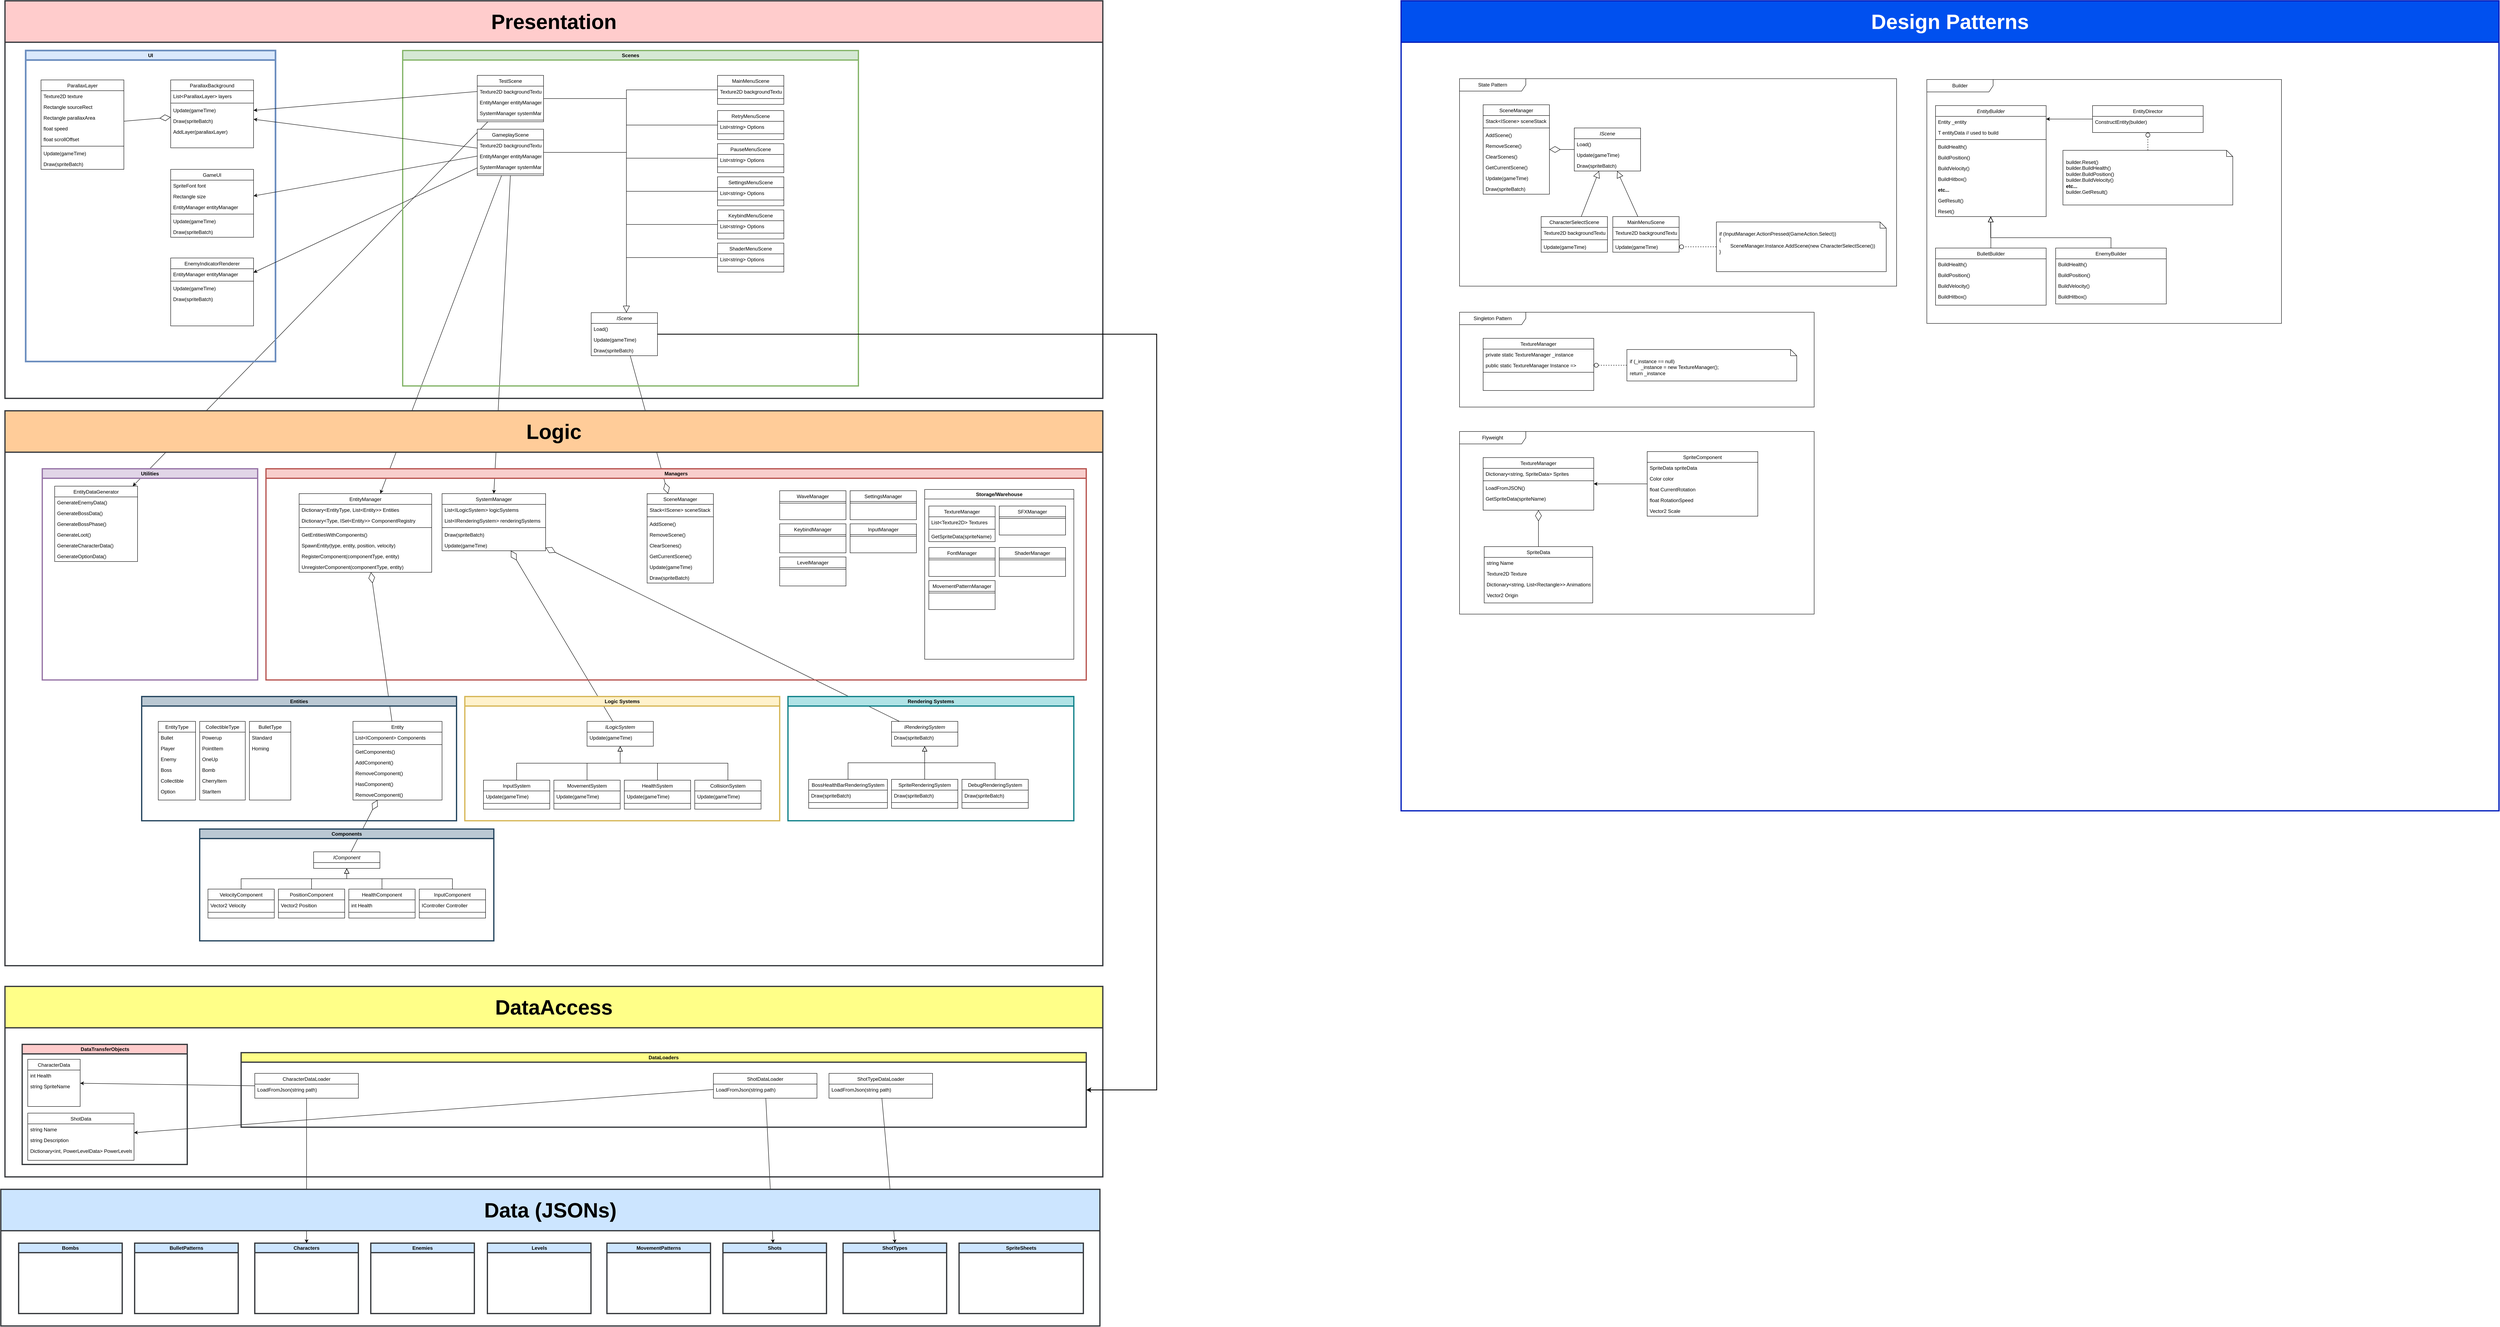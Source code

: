 <mxfile version="26.1.1">
  <diagram id="C5RBs43oDa-KdzZeNtuy" name="Page-1">
    <mxGraphModel dx="3000" dy="1697" grid="0" gridSize="10" guides="1" tooltips="1" connect="1" arrows="1" fold="1" page="0" pageScale="1" pageWidth="827" pageHeight="1169" math="0" shadow="0">
      <root>
        <mxCell id="WIyWlLk6GJQsqaUBKTNV-0" />
        <mxCell id="WIyWlLk6GJQsqaUBKTNV-1" parent="WIyWlLk6GJQsqaUBKTNV-0" />
        <mxCell id="NsX2-M8VelT0oc04rrbY-208" style="rounded=0;orthogonalLoop=1;jettySize=auto;html=1;exitX=0.5;exitY=1;exitDx=0;exitDy=0;entryX=0.5;entryY=0;entryDx=0;entryDy=0;" parent="WIyWlLk6GJQsqaUBKTNV-1" source="VZ_2SEVs-0oejCtjLmN_-184" target="VZ_2SEVs-0oejCtjLmN_-223" edge="1">
          <mxGeometry relative="1" as="geometry" />
        </mxCell>
        <mxCell id="NsX2-M8VelT0oc04rrbY-207" style="rounded=0;orthogonalLoop=1;jettySize=auto;html=1;" parent="WIyWlLk6GJQsqaUBKTNV-1" source="VZ_2SEVs-0oejCtjLmN_-184" target="VZ_2SEVs-0oejCtjLmN_-76" edge="1">
          <mxGeometry relative="1" as="geometry" />
        </mxCell>
        <mxCell id="NsX2-M8VelT0oc04rrbY-197" style="rounded=0;orthogonalLoop=1;jettySize=auto;html=1;entryX=0.5;entryY=0;entryDx=0;entryDy=0;" parent="WIyWlLk6GJQsqaUBKTNV-1" source="NsX2-M8VelT0oc04rrbY-187" target="NsX2-M8VelT0oc04rrbY-108" edge="1">
          <mxGeometry relative="1" as="geometry">
            <mxPoint x="434" y="2070" as="sourcePoint" />
          </mxGeometry>
        </mxCell>
        <mxCell id="NsX2-M8VelT0oc04rrbY-196" style="rounded=0;orthogonalLoop=1;jettySize=auto;html=1;" parent="WIyWlLk6GJQsqaUBKTNV-1" source="NsX2-M8VelT0oc04rrbY-191" target="NsX2-M8VelT0oc04rrbY-107" edge="1">
          <mxGeometry relative="1" as="geometry">
            <mxPoint x="144" y="2070" as="sourcePoint" />
          </mxGeometry>
        </mxCell>
        <mxCell id="NsX2-M8VelT0oc04rrbY-195" style="rounded=0;orthogonalLoop=1;jettySize=auto;html=1;entryX=0.5;entryY=0;entryDx=0;entryDy=0;" parent="WIyWlLk6GJQsqaUBKTNV-1" source="NsX2-M8VelT0oc04rrbY-193" target="NsX2-M8VelT0oc04rrbY-104" edge="1">
          <mxGeometry relative="1" as="geometry" />
        </mxCell>
        <mxCell id="NsX2-M8VelT0oc04rrbY-98" style="rounded=0;orthogonalLoop=1;jettySize=auto;html=1;" parent="WIyWlLk6GJQsqaUBKTNV-1" source="VZ_2SEVs-0oejCtjLmN_-248" target="VZ_2SEVs-0oejCtjLmN_-152" edge="1">
          <mxGeometry relative="1" as="geometry" />
        </mxCell>
        <mxCell id="VZ_2SEVs-0oejCtjLmN_-232" value="" style="endArrow=diamondThin;endFill=0;endSize=24;html=1;rounded=0;" parent="WIyWlLk6GJQsqaUBKTNV-1" source="VZ_2SEVs-0oejCtjLmN_-179" target="VZ_2SEVs-0oejCtjLmN_-66" edge="1">
          <mxGeometry width="160" relative="1" as="geometry">
            <mxPoint x="870" y="1065" as="sourcePoint" />
            <mxPoint x="565" y="918" as="targetPoint" />
          </mxGeometry>
        </mxCell>
        <mxCell id="NsX2-M8VelT0oc04rrbY-0" value="&lt;h1&gt;&lt;font style=&quot;font-size: 50px;&quot;&gt;Logic&lt;/font&gt;&lt;/h1&gt;" style="swimlane;whiteSpace=wrap;html=1;fillColor=#ffcc99;strokeColor=#36393d;strokeWidth=3;startSize=100;" parent="WIyWlLk6GJQsqaUBKTNV-1" vertex="1">
          <mxGeometry x="-1730" y="40" width="2650" height="1340" as="geometry" />
        </mxCell>
        <mxCell id="NsX2-M8VelT0oc04rrbY-144" value="" style="endArrow=diamondThin;endFill=0;endSize=24;html=1;rounded=0;" parent="NsX2-M8VelT0oc04rrbY-0" source="zkfFHV4jXpPFQw0GAbJ--0" target="NsX2-M8VelT0oc04rrbY-120" edge="1">
          <mxGeometry width="160" relative="1" as="geometry">
            <mxPoint x="1340" y="760" as="sourcePoint" />
            <mxPoint x="870" y="1317.385" as="targetPoint" />
          </mxGeometry>
        </mxCell>
        <mxCell id="NsX2-M8VelT0oc04rrbY-172" value="" style="endArrow=diamondThin;endFill=0;endSize=24;html=1;rounded=0;" parent="NsX2-M8VelT0oc04rrbY-0" source="NsX2-M8VelT0oc04rrbY-120" target="VZ_2SEVs-0oejCtjLmN_-76" edge="1">
          <mxGeometry width="160" relative="1" as="geometry">
            <mxPoint x="800" y="1000" as="sourcePoint" />
            <mxPoint x="1785" y="608" as="targetPoint" />
          </mxGeometry>
        </mxCell>
        <mxCell id="NsX2-M8VelT0oc04rrbY-114" value="" style="endArrow=diamondThin;endFill=0;endSize=24;html=1;rounded=0;" parent="NsX2-M8VelT0oc04rrbY-0" source="VZ_2SEVs-0oejCtjLmN_-9" target="VZ_2SEVs-0oejCtjLmN_-223" edge="1">
          <mxGeometry width="160" relative="1" as="geometry">
            <mxPoint x="1390" y="823.273" as="sourcePoint" />
            <mxPoint x="1683" y="625" as="targetPoint" />
          </mxGeometry>
        </mxCell>
        <mxCell id="NsX2-M8VelT0oc04rrbY-113" value="" style="endArrow=diamondThin;endFill=0;endSize=24;html=1;rounded=0;" parent="NsX2-M8VelT0oc04rrbY-0" source="VZ_2SEVs-0oejCtjLmN_-8" target="VZ_2SEVs-0oejCtjLmN_-223" edge="1">
          <mxGeometry width="160" relative="1" as="geometry">
            <mxPoint x="1380" y="813.273" as="sourcePoint" />
            <mxPoint x="1639" y="210" as="targetPoint" />
          </mxGeometry>
        </mxCell>
        <mxCell id="VZ_2SEVs-0oejCtjLmN_-32" value="Managers" style="swimlane;whiteSpace=wrap;html=1;fillColor=#f8cecc;strokeColor=#b85450;strokeWidth=3;" parent="NsX2-M8VelT0oc04rrbY-0" vertex="1">
          <mxGeometry x="630" y="140" width="1980" height="510" as="geometry" />
        </mxCell>
        <mxCell id="VZ_2SEVs-0oejCtjLmN_-50" value="InputManager" style="swimlane;fontStyle=0;align=center;verticalAlign=top;childLayout=stackLayout;horizontal=1;startSize=26;horizontalStack=0;resizeParent=1;resizeLast=0;collapsible=1;marginBottom=0;rounded=0;shadow=0;strokeWidth=1;" parent="VZ_2SEVs-0oejCtjLmN_-32" vertex="1">
          <mxGeometry x="1410" y="133" width="160" height="70" as="geometry">
            <mxRectangle x="340" y="380" width="170" height="26" as="alternateBounds" />
          </mxGeometry>
        </mxCell>
        <mxCell id="VZ_2SEVs-0oejCtjLmN_-52" value="" style="line;html=1;strokeWidth=1;align=left;verticalAlign=middle;spacingTop=-1;spacingLeft=3;spacingRight=3;rotatable=0;labelPosition=right;points=[];portConstraint=eastwest;" parent="VZ_2SEVs-0oejCtjLmN_-50" vertex="1">
          <mxGeometry y="26" width="160" height="8" as="geometry" />
        </mxCell>
        <mxCell id="VZ_2SEVs-0oejCtjLmN_-58" value="LevelManager" style="swimlane;fontStyle=0;align=center;verticalAlign=top;childLayout=stackLayout;horizontal=1;startSize=26;horizontalStack=0;resizeParent=1;resizeLast=0;collapsible=1;marginBottom=0;rounded=0;shadow=0;strokeWidth=1;" parent="VZ_2SEVs-0oejCtjLmN_-32" vertex="1">
          <mxGeometry x="1240" y="213" width="160" height="70" as="geometry">
            <mxRectangle x="340" y="380" width="170" height="26" as="alternateBounds" />
          </mxGeometry>
        </mxCell>
        <mxCell id="VZ_2SEVs-0oejCtjLmN_-59" value="" style="line;html=1;strokeWidth=1;align=left;verticalAlign=middle;spacingTop=-1;spacingLeft=3;spacingRight=3;rotatable=0;labelPosition=right;points=[];portConstraint=eastwest;" parent="VZ_2SEVs-0oejCtjLmN_-58" vertex="1">
          <mxGeometry y="26" width="160" height="8" as="geometry" />
        </mxCell>
        <mxCell id="VZ_2SEVs-0oejCtjLmN_-64" value="WaveManager" style="swimlane;fontStyle=0;align=center;verticalAlign=top;childLayout=stackLayout;horizontal=1;startSize=26;horizontalStack=0;resizeParent=1;resizeLast=0;collapsible=1;marginBottom=0;rounded=0;shadow=0;strokeWidth=1;" parent="VZ_2SEVs-0oejCtjLmN_-32" vertex="1">
          <mxGeometry x="1240" y="53" width="160" height="70" as="geometry">
            <mxRectangle x="340" y="380" width="170" height="26" as="alternateBounds" />
          </mxGeometry>
        </mxCell>
        <mxCell id="VZ_2SEVs-0oejCtjLmN_-65" value="" style="line;html=1;strokeWidth=1;align=left;verticalAlign=middle;spacingTop=-1;spacingLeft=3;spacingRight=3;rotatable=0;labelPosition=right;points=[];portConstraint=eastwest;" parent="VZ_2SEVs-0oejCtjLmN_-64" vertex="1">
          <mxGeometry y="26" width="160" height="8" as="geometry" />
        </mxCell>
        <mxCell id="VZ_2SEVs-0oejCtjLmN_-68" value="SettingsManager" style="swimlane;fontStyle=0;align=center;verticalAlign=top;childLayout=stackLayout;horizontal=1;startSize=26;horizontalStack=0;resizeParent=1;resizeLast=0;collapsible=1;marginBottom=0;rounded=0;shadow=0;strokeWidth=1;" parent="VZ_2SEVs-0oejCtjLmN_-32" vertex="1">
          <mxGeometry x="1410" y="53" width="160" height="70" as="geometry">
            <mxRectangle x="340" y="380" width="170" height="26" as="alternateBounds" />
          </mxGeometry>
        </mxCell>
        <mxCell id="VZ_2SEVs-0oejCtjLmN_-69" value="" style="line;html=1;strokeWidth=1;align=left;verticalAlign=middle;spacingTop=-1;spacingLeft=3;spacingRight=3;rotatable=0;labelPosition=right;points=[];portConstraint=eastwest;" parent="VZ_2SEVs-0oejCtjLmN_-68" vertex="1">
          <mxGeometry y="26" width="160" height="8" as="geometry" />
        </mxCell>
        <mxCell id="VZ_2SEVs-0oejCtjLmN_-76" value="EntityManager" style="swimlane;fontStyle=0;align=center;verticalAlign=top;childLayout=stackLayout;horizontal=1;startSize=26;horizontalStack=0;resizeParent=1;resizeLast=0;collapsible=1;marginBottom=0;rounded=0;shadow=0;strokeWidth=1;" parent="VZ_2SEVs-0oejCtjLmN_-32" vertex="1">
          <mxGeometry x="80" y="60" width="320" height="190" as="geometry">
            <mxRectangle x="340" y="380" width="170" height="26" as="alternateBounds" />
          </mxGeometry>
        </mxCell>
        <mxCell id="NsX2-M8VelT0oc04rrbY-173" value="Dictionary&lt;EntityType, List&lt;Entity&gt;&gt; Entities" style="text;align=left;verticalAlign=top;spacingLeft=4;spacingRight=4;overflow=hidden;rotatable=0;points=[[0,0.5],[1,0.5]];portConstraint=eastwest;" parent="VZ_2SEVs-0oejCtjLmN_-76" vertex="1">
          <mxGeometry y="26" width="320" height="26" as="geometry" />
        </mxCell>
        <mxCell id="NsX2-M8VelT0oc04rrbY-174" value="Dictionary&lt;Type, ISet&lt;Entity&gt;&gt; ComponentRegistry" style="text;align=left;verticalAlign=top;spacingLeft=4;spacingRight=4;overflow=hidden;rotatable=0;points=[[0,0.5],[1,0.5]];portConstraint=eastwest;" parent="VZ_2SEVs-0oejCtjLmN_-76" vertex="1">
          <mxGeometry y="52" width="320" height="26" as="geometry" />
        </mxCell>
        <mxCell id="VZ_2SEVs-0oejCtjLmN_-77" value="" style="line;html=1;strokeWidth=1;align=left;verticalAlign=middle;spacingTop=-1;spacingLeft=3;spacingRight=3;rotatable=0;labelPosition=right;points=[];portConstraint=eastwest;" parent="VZ_2SEVs-0oejCtjLmN_-76" vertex="1">
          <mxGeometry y="78" width="320" height="8" as="geometry" />
        </mxCell>
        <mxCell id="NsX2-M8VelT0oc04rrbY-175" value="GetEntitiesWithComponents()" style="text;align=left;verticalAlign=top;spacingLeft=4;spacingRight=4;overflow=hidden;rotatable=0;points=[[0,0.5],[1,0.5]];portConstraint=eastwest;" parent="VZ_2SEVs-0oejCtjLmN_-76" vertex="1">
          <mxGeometry y="86" width="320" height="26" as="geometry" />
        </mxCell>
        <mxCell id="NsX2-M8VelT0oc04rrbY-177" value="SpawnEntity(type, entity, position, velocity)" style="text;align=left;verticalAlign=top;spacingLeft=4;spacingRight=4;overflow=hidden;rotatable=0;points=[[0,0.5],[1,0.5]];portConstraint=eastwest;" parent="VZ_2SEVs-0oejCtjLmN_-76" vertex="1">
          <mxGeometry y="112" width="320" height="26" as="geometry" />
        </mxCell>
        <mxCell id="NsX2-M8VelT0oc04rrbY-176" value="RegisterComponent(componentType, entity)" style="text;align=left;verticalAlign=top;spacingLeft=4;spacingRight=4;overflow=hidden;rotatable=0;points=[[0,0.5],[1,0.5]];portConstraint=eastwest;" parent="VZ_2SEVs-0oejCtjLmN_-76" vertex="1">
          <mxGeometry y="138" width="320" height="26" as="geometry" />
        </mxCell>
        <mxCell id="NsX2-M8VelT0oc04rrbY-178" value="UnregisterComponent(componentType, entity)" style="text;align=left;verticalAlign=top;spacingLeft=4;spacingRight=4;overflow=hidden;rotatable=0;points=[[0,0.5],[1,0.5]];portConstraint=eastwest;" parent="VZ_2SEVs-0oejCtjLmN_-76" vertex="1">
          <mxGeometry y="164" width="320" height="26" as="geometry" />
        </mxCell>
        <mxCell id="VZ_2SEVs-0oejCtjLmN_-223" value="SystemManager" style="swimlane;fontStyle=0;align=center;verticalAlign=top;childLayout=stackLayout;horizontal=1;startSize=26;horizontalStack=0;resizeParent=1;resizeLast=0;collapsible=1;marginBottom=0;rounded=0;shadow=0;strokeWidth=1;" parent="VZ_2SEVs-0oejCtjLmN_-32" vertex="1">
          <mxGeometry x="425" y="60" width="250" height="138" as="geometry">
            <mxRectangle x="340" y="380" width="170" height="26" as="alternateBounds" />
          </mxGeometry>
        </mxCell>
        <mxCell id="VZ_2SEVs-0oejCtjLmN_-225" value="List&lt;ILogicSystem&gt; logicSystems" style="text;align=left;verticalAlign=top;spacingLeft=4;spacingRight=4;overflow=hidden;rotatable=0;points=[[0,0.5],[1,0.5]];portConstraint=eastwest;" parent="VZ_2SEVs-0oejCtjLmN_-223" vertex="1">
          <mxGeometry y="26" width="250" height="26" as="geometry" />
        </mxCell>
        <mxCell id="VZ_2SEVs-0oejCtjLmN_-226" value="List&lt;IRenderingSystem&gt; renderingSystems" style="text;align=left;verticalAlign=top;spacingLeft=4;spacingRight=4;overflow=hidden;rotatable=0;points=[[0,0.5],[1,0.5]];portConstraint=eastwest;" parent="VZ_2SEVs-0oejCtjLmN_-223" vertex="1">
          <mxGeometry y="52" width="250" height="26" as="geometry" />
        </mxCell>
        <mxCell id="VZ_2SEVs-0oejCtjLmN_-224" value="" style="line;html=1;strokeWidth=1;align=left;verticalAlign=middle;spacingTop=-1;spacingLeft=3;spacingRight=3;rotatable=0;labelPosition=right;points=[];portConstraint=eastwest;" parent="VZ_2SEVs-0oejCtjLmN_-223" vertex="1">
          <mxGeometry y="78" width="250" height="8" as="geometry" />
        </mxCell>
        <mxCell id="VZ_2SEVs-0oejCtjLmN_-227" value="Draw(spriteBatch)" style="text;align=left;verticalAlign=top;spacingLeft=4;spacingRight=4;overflow=hidden;rotatable=0;points=[[0,0.5],[1,0.5]];portConstraint=eastwest;" parent="VZ_2SEVs-0oejCtjLmN_-223" vertex="1">
          <mxGeometry y="86" width="250" height="26" as="geometry" />
        </mxCell>
        <mxCell id="VZ_2SEVs-0oejCtjLmN_-228" value="Update(gameTime)" style="text;align=left;verticalAlign=top;spacingLeft=4;spacingRight=4;overflow=hidden;rotatable=0;points=[[0,0.5],[1,0.5]];portConstraint=eastwest;" parent="VZ_2SEVs-0oejCtjLmN_-223" vertex="1">
          <mxGeometry y="112" width="250" height="26" as="geometry" />
        </mxCell>
        <mxCell id="VZ_2SEVs-0oejCtjLmN_-66" value="SceneManager" style="swimlane;fontStyle=0;align=center;verticalAlign=top;childLayout=stackLayout;horizontal=1;startSize=26;horizontalStack=0;resizeParent=1;resizeLast=0;collapsible=1;marginBottom=0;rounded=0;shadow=0;strokeWidth=1;" parent="VZ_2SEVs-0oejCtjLmN_-32" vertex="1">
          <mxGeometry x="920" y="60" width="160" height="216" as="geometry">
            <mxRectangle x="340" y="380" width="170" height="26" as="alternateBounds" />
          </mxGeometry>
        </mxCell>
        <mxCell id="VZ_2SEVs-0oejCtjLmN_-233" value="Stack&lt;IScene&gt; sceneStack" style="text;align=left;verticalAlign=top;spacingLeft=4;spacingRight=4;overflow=hidden;rotatable=0;points=[[0,0.5],[1,0.5]];portConstraint=eastwest;" parent="VZ_2SEVs-0oejCtjLmN_-66" vertex="1">
          <mxGeometry y="26" width="160" height="26" as="geometry" />
        </mxCell>
        <mxCell id="VZ_2SEVs-0oejCtjLmN_-67" value="" style="line;html=1;strokeWidth=1;align=left;verticalAlign=middle;spacingTop=-1;spacingLeft=3;spacingRight=3;rotatable=0;labelPosition=right;points=[];portConstraint=eastwest;" parent="VZ_2SEVs-0oejCtjLmN_-66" vertex="1">
          <mxGeometry y="52" width="160" height="8" as="geometry" />
        </mxCell>
        <mxCell id="VZ_2SEVs-0oejCtjLmN_-237" value="AddScene()" style="text;align=left;verticalAlign=top;spacingLeft=4;spacingRight=4;overflow=hidden;rotatable=0;points=[[0,0.5],[1,0.5]];portConstraint=eastwest;" parent="VZ_2SEVs-0oejCtjLmN_-66" vertex="1">
          <mxGeometry y="60" width="160" height="26" as="geometry" />
        </mxCell>
        <mxCell id="VZ_2SEVs-0oejCtjLmN_-238" value="RemoveScene()" style="text;align=left;verticalAlign=top;spacingLeft=4;spacingRight=4;overflow=hidden;rotatable=0;points=[[0,0.5],[1,0.5]];portConstraint=eastwest;" parent="VZ_2SEVs-0oejCtjLmN_-66" vertex="1">
          <mxGeometry y="86" width="160" height="26" as="geometry" />
        </mxCell>
        <mxCell id="VZ_2SEVs-0oejCtjLmN_-239" value="ClearScenes()" style="text;align=left;verticalAlign=top;spacingLeft=4;spacingRight=4;overflow=hidden;rotatable=0;points=[[0,0.5],[1,0.5]];portConstraint=eastwest;" parent="VZ_2SEVs-0oejCtjLmN_-66" vertex="1">
          <mxGeometry y="112" width="160" height="26" as="geometry" />
        </mxCell>
        <mxCell id="VZ_2SEVs-0oejCtjLmN_-240" value="GetCurrentScene()" style="text;align=left;verticalAlign=top;spacingLeft=4;spacingRight=4;overflow=hidden;rotatable=0;points=[[0,0.5],[1,0.5]];portConstraint=eastwest;" parent="VZ_2SEVs-0oejCtjLmN_-66" vertex="1">
          <mxGeometry y="138" width="160" height="26" as="geometry" />
        </mxCell>
        <mxCell id="VZ_2SEVs-0oejCtjLmN_-241" value="Update(gameTime)" style="text;align=left;verticalAlign=top;spacingLeft=4;spacingRight=4;overflow=hidden;rotatable=0;points=[[0,0.5],[1,0.5]];portConstraint=eastwest;" parent="VZ_2SEVs-0oejCtjLmN_-66" vertex="1">
          <mxGeometry y="164" width="160" height="26" as="geometry" />
        </mxCell>
        <mxCell id="VZ_2SEVs-0oejCtjLmN_-242" value="Draw(spriteBatch)" style="text;align=left;verticalAlign=top;spacingLeft=4;spacingRight=4;overflow=hidden;rotatable=0;points=[[0,0.5],[1,0.5]];portConstraint=eastwest;" parent="VZ_2SEVs-0oejCtjLmN_-66" vertex="1">
          <mxGeometry y="190" width="160" height="26" as="geometry" />
        </mxCell>
        <mxCell id="VZ_2SEVs-0oejCtjLmN_-258" value="Storage/Warehouse" style="swimlane;whiteSpace=wrap;html=1;" parent="VZ_2SEVs-0oejCtjLmN_-32" vertex="1">
          <mxGeometry x="1590" y="50" width="360" height="410" as="geometry" />
        </mxCell>
        <mxCell id="VZ_2SEVs-0oejCtjLmN_-74" value="FontManager" style="swimlane;fontStyle=0;align=center;verticalAlign=top;childLayout=stackLayout;horizontal=1;startSize=26;horizontalStack=0;resizeParent=1;resizeLast=0;collapsible=1;marginBottom=0;rounded=0;shadow=0;strokeWidth=1;" parent="VZ_2SEVs-0oejCtjLmN_-258" vertex="1">
          <mxGeometry x="10" y="140" width="160" height="70" as="geometry">
            <mxRectangle x="340" y="380" width="170" height="26" as="alternateBounds" />
          </mxGeometry>
        </mxCell>
        <mxCell id="VZ_2SEVs-0oejCtjLmN_-75" value="" style="line;html=1;strokeWidth=1;align=left;verticalAlign=middle;spacingTop=-1;spacingLeft=3;spacingRight=3;rotatable=0;labelPosition=right;points=[];portConstraint=eastwest;" parent="VZ_2SEVs-0oejCtjLmN_-74" vertex="1">
          <mxGeometry y="26" width="160" height="8" as="geometry" />
        </mxCell>
        <mxCell id="VZ_2SEVs-0oejCtjLmN_-45" value="TextureManager" style="swimlane;fontStyle=0;align=center;verticalAlign=top;childLayout=stackLayout;horizontal=1;startSize=26;horizontalStack=0;resizeParent=1;resizeLast=0;collapsible=1;marginBottom=0;rounded=0;shadow=0;strokeWidth=1;" parent="VZ_2SEVs-0oejCtjLmN_-258" vertex="1">
          <mxGeometry x="10" y="40" width="160" height="86" as="geometry">
            <mxRectangle x="340" y="380" width="170" height="26" as="alternateBounds" />
          </mxGeometry>
        </mxCell>
        <mxCell id="VZ_2SEVs-0oejCtjLmN_-46" value="List&lt;Texture2D&gt; Textures" style="text;align=left;verticalAlign=top;spacingLeft=4;spacingRight=4;overflow=hidden;rotatable=0;points=[[0,0.5],[1,0.5]];portConstraint=eastwest;" parent="VZ_2SEVs-0oejCtjLmN_-45" vertex="1">
          <mxGeometry y="26" width="160" height="26" as="geometry" />
        </mxCell>
        <mxCell id="VZ_2SEVs-0oejCtjLmN_-47" value="" style="line;html=1;strokeWidth=1;align=left;verticalAlign=middle;spacingTop=-1;spacingLeft=3;spacingRight=3;rotatable=0;labelPosition=right;points=[];portConstraint=eastwest;" parent="VZ_2SEVs-0oejCtjLmN_-45" vertex="1">
          <mxGeometry y="52" width="160" height="8" as="geometry" />
        </mxCell>
        <mxCell id="VZ_2SEVs-0oejCtjLmN_-56" value="GetSpriteData(spriteName)" style="text;align=left;verticalAlign=top;spacingLeft=4;spacingRight=4;overflow=hidden;rotatable=0;points=[[0,0.5],[1,0.5]];portConstraint=eastwest;" parent="VZ_2SEVs-0oejCtjLmN_-45" vertex="1">
          <mxGeometry y="60" width="160" height="26" as="geometry" />
        </mxCell>
        <mxCell id="VZ_2SEVs-0oejCtjLmN_-60" value="SFXManager" style="swimlane;fontStyle=0;align=center;verticalAlign=top;childLayout=stackLayout;horizontal=1;startSize=26;horizontalStack=0;resizeParent=1;resizeLast=0;collapsible=1;marginBottom=0;rounded=0;shadow=0;strokeWidth=1;" parent="VZ_2SEVs-0oejCtjLmN_-258" vertex="1">
          <mxGeometry x="180" y="40" width="160" height="70" as="geometry">
            <mxRectangle x="340" y="380" width="170" height="26" as="alternateBounds" />
          </mxGeometry>
        </mxCell>
        <mxCell id="VZ_2SEVs-0oejCtjLmN_-61" value="" style="line;html=1;strokeWidth=1;align=left;verticalAlign=middle;spacingTop=-1;spacingLeft=3;spacingRight=3;rotatable=0;labelPosition=right;points=[];portConstraint=eastwest;" parent="VZ_2SEVs-0oejCtjLmN_-60" vertex="1">
          <mxGeometry y="26" width="160" height="8" as="geometry" />
        </mxCell>
        <mxCell id="VZ_2SEVs-0oejCtjLmN_-62" value="ShaderManager" style="swimlane;fontStyle=0;align=center;verticalAlign=top;childLayout=stackLayout;horizontal=1;startSize=26;horizontalStack=0;resizeParent=1;resizeLast=0;collapsible=1;marginBottom=0;rounded=0;shadow=0;strokeWidth=1;" parent="VZ_2SEVs-0oejCtjLmN_-258" vertex="1">
          <mxGeometry x="180" y="140" width="160" height="70" as="geometry">
            <mxRectangle x="340" y="380" width="170" height="26" as="alternateBounds" />
          </mxGeometry>
        </mxCell>
        <mxCell id="VZ_2SEVs-0oejCtjLmN_-63" value="" style="line;html=1;strokeWidth=1;align=left;verticalAlign=middle;spacingTop=-1;spacingLeft=3;spacingRight=3;rotatable=0;labelPosition=right;points=[];portConstraint=eastwest;" parent="VZ_2SEVs-0oejCtjLmN_-62" vertex="1">
          <mxGeometry y="26" width="160" height="8" as="geometry" />
        </mxCell>
        <mxCell id="VZ_2SEVs-0oejCtjLmN_-70" value="MovementPatternManager" style="swimlane;fontStyle=0;align=center;verticalAlign=top;childLayout=stackLayout;horizontal=1;startSize=26;horizontalStack=0;resizeParent=1;resizeLast=0;collapsible=1;marginBottom=0;rounded=0;shadow=0;strokeWidth=1;" parent="VZ_2SEVs-0oejCtjLmN_-258" vertex="1">
          <mxGeometry x="10" y="220" width="160" height="70" as="geometry">
            <mxRectangle x="340" y="380" width="170" height="26" as="alternateBounds" />
          </mxGeometry>
        </mxCell>
        <mxCell id="VZ_2SEVs-0oejCtjLmN_-71" value="" style="line;html=1;strokeWidth=1;align=left;verticalAlign=middle;spacingTop=-1;spacingLeft=3;spacingRight=3;rotatable=0;labelPosition=right;points=[];portConstraint=eastwest;" parent="VZ_2SEVs-0oejCtjLmN_-70" vertex="1">
          <mxGeometry y="26" width="160" height="8" as="geometry" />
        </mxCell>
        <mxCell id="VZ_2SEVs-0oejCtjLmN_-72" value="KeybindManager" style="swimlane;fontStyle=0;align=center;verticalAlign=top;childLayout=stackLayout;horizontal=1;startSize=26;horizontalStack=0;resizeParent=1;resizeLast=0;collapsible=1;marginBottom=0;rounded=0;shadow=0;strokeWidth=1;" parent="VZ_2SEVs-0oejCtjLmN_-32" vertex="1">
          <mxGeometry x="1240" y="133" width="160" height="70" as="geometry">
            <mxRectangle x="340" y="380" width="170" height="26" as="alternateBounds" />
          </mxGeometry>
        </mxCell>
        <mxCell id="VZ_2SEVs-0oejCtjLmN_-73" value="" style="line;html=1;strokeWidth=1;align=left;verticalAlign=middle;spacingTop=-1;spacingLeft=3;spacingRight=3;rotatable=0;labelPosition=right;points=[];portConstraint=eastwest;" parent="VZ_2SEVs-0oejCtjLmN_-72" vertex="1">
          <mxGeometry y="26" width="160" height="8" as="geometry" />
        </mxCell>
        <mxCell id="VZ_2SEVs-0oejCtjLmN_-144" value="Utilities" style="swimlane;whiteSpace=wrap;html=1;fillColor=#e1d5e7;strokeColor=#9673a6;strokeWidth=3;" parent="NsX2-M8VelT0oc04rrbY-0" vertex="1">
          <mxGeometry x="90" y="140" width="520" height="510" as="geometry" />
        </mxCell>
        <mxCell id="VZ_2SEVs-0oejCtjLmN_-152" value="EntityDataGenerator" style="swimlane;fontStyle=0;align=center;verticalAlign=top;childLayout=stackLayout;horizontal=1;startSize=26;horizontalStack=0;resizeParent=1;resizeLast=0;collapsible=1;marginBottom=0;rounded=0;shadow=0;strokeWidth=1;" parent="VZ_2SEVs-0oejCtjLmN_-144" vertex="1">
          <mxGeometry x="30" y="42" width="200" height="182" as="geometry">
            <mxRectangle x="340" y="380" width="170" height="26" as="alternateBounds" />
          </mxGeometry>
        </mxCell>
        <mxCell id="VZ_2SEVs-0oejCtjLmN_-155" value="GenerateEnemyData()" style="text;align=left;verticalAlign=top;spacingLeft=4;spacingRight=4;overflow=hidden;rotatable=0;points=[[0,0.5],[1,0.5]];portConstraint=eastwest;" parent="VZ_2SEVs-0oejCtjLmN_-152" vertex="1">
          <mxGeometry y="26" width="200" height="26" as="geometry" />
        </mxCell>
        <mxCell id="VZ_2SEVs-0oejCtjLmN_-156" value="GenerateBossData()" style="text;align=left;verticalAlign=top;spacingLeft=4;spacingRight=4;overflow=hidden;rotatable=0;points=[[0,0.5],[1,0.5]];portConstraint=eastwest;" parent="VZ_2SEVs-0oejCtjLmN_-152" vertex="1">
          <mxGeometry y="52" width="200" height="26" as="geometry" />
        </mxCell>
        <mxCell id="VZ_2SEVs-0oejCtjLmN_-176" value="GenerateBossPhase()" style="text;align=left;verticalAlign=top;spacingLeft=4;spacingRight=4;overflow=hidden;rotatable=0;points=[[0,0.5],[1,0.5]];portConstraint=eastwest;" parent="VZ_2SEVs-0oejCtjLmN_-152" vertex="1">
          <mxGeometry y="78" width="200" height="26" as="geometry" />
        </mxCell>
        <mxCell id="VZ_2SEVs-0oejCtjLmN_-173" value="GenerateLoot()" style="text;align=left;verticalAlign=top;spacingLeft=4;spacingRight=4;overflow=hidden;rotatable=0;points=[[0,0.5],[1,0.5]];portConstraint=eastwest;" parent="VZ_2SEVs-0oejCtjLmN_-152" vertex="1">
          <mxGeometry y="104" width="200" height="26" as="geometry" />
        </mxCell>
        <mxCell id="VZ_2SEVs-0oejCtjLmN_-174" value="GenerateCharacterData()" style="text;align=left;verticalAlign=top;spacingLeft=4;spacingRight=4;overflow=hidden;rotatable=0;points=[[0,0.5],[1,0.5]];portConstraint=eastwest;" parent="VZ_2SEVs-0oejCtjLmN_-152" vertex="1">
          <mxGeometry y="130" width="200" height="26" as="geometry" />
        </mxCell>
        <mxCell id="VZ_2SEVs-0oejCtjLmN_-175" value="GenerateOptionData()" style="text;align=left;verticalAlign=top;spacingLeft=4;spacingRight=4;overflow=hidden;rotatable=0;points=[[0,0.5],[1,0.5]];portConstraint=eastwest;" parent="VZ_2SEVs-0oejCtjLmN_-152" vertex="1">
          <mxGeometry y="156" width="200" height="26" as="geometry" />
        </mxCell>
        <mxCell id="VZ_2SEVs-0oejCtjLmN_-21" value="Logic Systems" style="swimlane;whiteSpace=wrap;html=1;fillColor=#fff2cc;strokeColor=#d6b656;strokeWidth=3;" parent="NsX2-M8VelT0oc04rrbY-0" vertex="1">
          <mxGeometry x="1110" y="690" width="760" height="300" as="geometry" />
        </mxCell>
        <mxCell id="VZ_2SEVs-0oejCtjLmN_-8" value="ILogicSystem" style="swimlane;fontStyle=2;align=center;verticalAlign=top;childLayout=stackLayout;horizontal=1;startSize=26;horizontalStack=0;resizeParent=1;resizeLast=0;collapsible=1;marginBottom=0;rounded=0;shadow=0;strokeWidth=1;" parent="VZ_2SEVs-0oejCtjLmN_-21" vertex="1">
          <mxGeometry x="295" y="60" width="160" height="60" as="geometry">
            <mxRectangle x="230" y="140" width="160" height="26" as="alternateBounds" />
          </mxGeometry>
        </mxCell>
        <mxCell id="VZ_2SEVs-0oejCtjLmN_-14" value="Update(gameTime)" style="text;align=left;verticalAlign=top;spacingLeft=4;spacingRight=4;overflow=hidden;rotatable=0;points=[[0,0.5],[1,0.5]];portConstraint=eastwest;" parent="VZ_2SEVs-0oejCtjLmN_-8" vertex="1">
          <mxGeometry y="26" width="160" height="26" as="geometry" />
        </mxCell>
        <mxCell id="VZ_2SEVs-0oejCtjLmN_-10" value="InputSystem" style="swimlane;fontStyle=0;align=center;verticalAlign=top;childLayout=stackLayout;horizontal=1;startSize=26;horizontalStack=0;resizeParent=1;resizeLast=0;collapsible=1;marginBottom=0;rounded=0;shadow=0;strokeWidth=1;" parent="VZ_2SEVs-0oejCtjLmN_-21" vertex="1">
          <mxGeometry x="45" y="202" width="160" height="70" as="geometry">
            <mxRectangle x="340" y="380" width="170" height="26" as="alternateBounds" />
          </mxGeometry>
        </mxCell>
        <mxCell id="VZ_2SEVs-0oejCtjLmN_-11" value="Update(gameTime)" style="text;align=left;verticalAlign=top;spacingLeft=4;spacingRight=4;overflow=hidden;rotatable=0;points=[[0,0.5],[1,0.5]];portConstraint=eastwest;" parent="VZ_2SEVs-0oejCtjLmN_-10" vertex="1">
          <mxGeometry y="26" width="160" height="26" as="geometry" />
        </mxCell>
        <mxCell id="VZ_2SEVs-0oejCtjLmN_-12" value="" style="line;html=1;strokeWidth=1;align=left;verticalAlign=middle;spacingTop=-1;spacingLeft=3;spacingRight=3;rotatable=0;labelPosition=right;points=[];portConstraint=eastwest;" parent="VZ_2SEVs-0oejCtjLmN_-10" vertex="1">
          <mxGeometry y="52" width="160" height="8" as="geometry" />
        </mxCell>
        <mxCell id="VZ_2SEVs-0oejCtjLmN_-13" value="" style="endArrow=block;endSize=10;endFill=0;shadow=0;strokeWidth=1;rounded=0;curved=0;edgeStyle=elbowEdgeStyle;elbow=vertical;exitX=0.5;exitY=0;exitDx=0;exitDy=0;" parent="VZ_2SEVs-0oejCtjLmN_-21" source="VZ_2SEVs-0oejCtjLmN_-10" target="VZ_2SEVs-0oejCtjLmN_-8" edge="1">
          <mxGeometry width="160" relative="1" as="geometry">
            <mxPoint x="-60" y="212" as="sourcePoint" />
            <mxPoint x="-315" y="162" as="targetPoint" />
          </mxGeometry>
        </mxCell>
        <mxCell id="VZ_2SEVs-0oejCtjLmN_-16" value="MovementSystem" style="swimlane;fontStyle=0;align=center;verticalAlign=top;childLayout=stackLayout;horizontal=1;startSize=26;horizontalStack=0;resizeParent=1;resizeLast=0;collapsible=1;marginBottom=0;rounded=0;shadow=0;strokeWidth=1;" parent="VZ_2SEVs-0oejCtjLmN_-21" vertex="1">
          <mxGeometry x="215" y="202" width="160" height="70" as="geometry">
            <mxRectangle x="340" y="380" width="170" height="26" as="alternateBounds" />
          </mxGeometry>
        </mxCell>
        <mxCell id="VZ_2SEVs-0oejCtjLmN_-17" value="Update(gameTime)" style="text;align=left;verticalAlign=top;spacingLeft=4;spacingRight=4;overflow=hidden;rotatable=0;points=[[0,0.5],[1,0.5]];portConstraint=eastwest;" parent="VZ_2SEVs-0oejCtjLmN_-16" vertex="1">
          <mxGeometry y="26" width="160" height="26" as="geometry" />
        </mxCell>
        <mxCell id="VZ_2SEVs-0oejCtjLmN_-18" value="" style="line;html=1;strokeWidth=1;align=left;verticalAlign=middle;spacingTop=-1;spacingLeft=3;spacingRight=3;rotatable=0;labelPosition=right;points=[];portConstraint=eastwest;" parent="VZ_2SEVs-0oejCtjLmN_-16" vertex="1">
          <mxGeometry y="52" width="160" height="8" as="geometry" />
        </mxCell>
        <mxCell id="VZ_2SEVs-0oejCtjLmN_-19" value="" style="endArrow=block;endSize=10;endFill=0;shadow=0;strokeWidth=1;rounded=0;curved=0;edgeStyle=elbowEdgeStyle;elbow=vertical;exitX=0.5;exitY=0;exitDx=0;exitDy=0;" parent="VZ_2SEVs-0oejCtjLmN_-21" source="VZ_2SEVs-0oejCtjLmN_-16" target="VZ_2SEVs-0oejCtjLmN_-8" edge="1">
          <mxGeometry width="160" relative="1" as="geometry">
            <mxPoint x="145" y="212" as="sourcePoint" />
            <mxPoint x="305" y="122" as="targetPoint" />
          </mxGeometry>
        </mxCell>
        <mxCell id="VZ_2SEVs-0oejCtjLmN_-23" value="HealthSystem" style="swimlane;fontStyle=0;align=center;verticalAlign=top;childLayout=stackLayout;horizontal=1;startSize=26;horizontalStack=0;resizeParent=1;resizeLast=0;collapsible=1;marginBottom=0;rounded=0;shadow=0;strokeWidth=1;" parent="VZ_2SEVs-0oejCtjLmN_-21" vertex="1">
          <mxGeometry x="385" y="202" width="160" height="70" as="geometry">
            <mxRectangle x="340" y="380" width="170" height="26" as="alternateBounds" />
          </mxGeometry>
        </mxCell>
        <mxCell id="VZ_2SEVs-0oejCtjLmN_-24" value="Update(gameTime)" style="text;align=left;verticalAlign=top;spacingLeft=4;spacingRight=4;overflow=hidden;rotatable=0;points=[[0,0.5],[1,0.5]];portConstraint=eastwest;" parent="VZ_2SEVs-0oejCtjLmN_-23" vertex="1">
          <mxGeometry y="26" width="160" height="26" as="geometry" />
        </mxCell>
        <mxCell id="VZ_2SEVs-0oejCtjLmN_-25" value="" style="line;html=1;strokeWidth=1;align=left;verticalAlign=middle;spacingTop=-1;spacingLeft=3;spacingRight=3;rotatable=0;labelPosition=right;points=[];portConstraint=eastwest;" parent="VZ_2SEVs-0oejCtjLmN_-23" vertex="1">
          <mxGeometry y="52" width="160" height="8" as="geometry" />
        </mxCell>
        <mxCell id="VZ_2SEVs-0oejCtjLmN_-26" value="" style="endArrow=block;endSize=10;endFill=0;shadow=0;strokeWidth=1;rounded=0;curved=0;edgeStyle=elbowEdgeStyle;elbow=vertical;exitX=0.5;exitY=0;exitDx=0;exitDy=0;" parent="VZ_2SEVs-0oejCtjLmN_-21" source="VZ_2SEVs-0oejCtjLmN_-23" target="VZ_2SEVs-0oejCtjLmN_-8" edge="1">
          <mxGeometry width="160" relative="1" as="geometry">
            <mxPoint x="305" y="212" as="sourcePoint" />
            <mxPoint x="305" y="122" as="targetPoint" />
          </mxGeometry>
        </mxCell>
        <mxCell id="VZ_2SEVs-0oejCtjLmN_-28" value="CollisionSystem" style="swimlane;fontStyle=0;align=center;verticalAlign=top;childLayout=stackLayout;horizontal=1;startSize=26;horizontalStack=0;resizeParent=1;resizeLast=0;collapsible=1;marginBottom=0;rounded=0;shadow=0;strokeWidth=1;" parent="VZ_2SEVs-0oejCtjLmN_-21" vertex="1">
          <mxGeometry x="555" y="202" width="160" height="70" as="geometry">
            <mxRectangle x="340" y="380" width="170" height="26" as="alternateBounds" />
          </mxGeometry>
        </mxCell>
        <mxCell id="VZ_2SEVs-0oejCtjLmN_-29" value="Update(gameTime)" style="text;align=left;verticalAlign=top;spacingLeft=4;spacingRight=4;overflow=hidden;rotatable=0;points=[[0,0.5],[1,0.5]];portConstraint=eastwest;" parent="VZ_2SEVs-0oejCtjLmN_-28" vertex="1">
          <mxGeometry y="26" width="160" height="26" as="geometry" />
        </mxCell>
        <mxCell id="VZ_2SEVs-0oejCtjLmN_-30" value="" style="line;html=1;strokeWidth=1;align=left;verticalAlign=middle;spacingTop=-1;spacingLeft=3;spacingRight=3;rotatable=0;labelPosition=right;points=[];portConstraint=eastwest;" parent="VZ_2SEVs-0oejCtjLmN_-28" vertex="1">
          <mxGeometry y="52" width="160" height="8" as="geometry" />
        </mxCell>
        <mxCell id="VZ_2SEVs-0oejCtjLmN_-31" value="" style="endArrow=block;endSize=10;endFill=0;shadow=0;strokeWidth=1;rounded=0;curved=0;edgeStyle=elbowEdgeStyle;elbow=vertical;exitX=0.5;exitY=0;exitDx=0;exitDy=0;" parent="VZ_2SEVs-0oejCtjLmN_-21" source="VZ_2SEVs-0oejCtjLmN_-28" target="VZ_2SEVs-0oejCtjLmN_-8" edge="1">
          <mxGeometry width="160" relative="1" as="geometry">
            <mxPoint x="475" y="212" as="sourcePoint" />
            <mxPoint x="305" y="148" as="targetPoint" />
          </mxGeometry>
        </mxCell>
        <mxCell id="VZ_2SEVs-0oejCtjLmN_-22" value="Rendering Systems" style="swimlane;whiteSpace=wrap;html=1;fillColor=#b0e3e6;strokeColor=#0e8088;strokeWidth=3;" parent="NsX2-M8VelT0oc04rrbY-0" vertex="1">
          <mxGeometry x="1890" y="690" width="690" height="300" as="geometry" />
        </mxCell>
        <mxCell id="VZ_2SEVs-0oejCtjLmN_-9" value="IRenderingSystem" style="swimlane;fontStyle=2;align=center;verticalAlign=top;childLayout=stackLayout;horizontal=1;startSize=26;horizontalStack=0;resizeParent=1;resizeLast=0;collapsible=1;marginBottom=0;rounded=0;shadow=0;strokeWidth=1;" parent="VZ_2SEVs-0oejCtjLmN_-22" vertex="1">
          <mxGeometry x="250" y="60" width="160" height="60" as="geometry">
            <mxRectangle x="230" y="140" width="160" height="26" as="alternateBounds" />
          </mxGeometry>
        </mxCell>
        <mxCell id="VZ_2SEVs-0oejCtjLmN_-15" value="Draw(spriteBatch)" style="text;align=left;verticalAlign=top;spacingLeft=4;spacingRight=4;overflow=hidden;rotatable=0;points=[[0,0.5],[1,0.5]];portConstraint=eastwest;" parent="VZ_2SEVs-0oejCtjLmN_-9" vertex="1">
          <mxGeometry y="26" width="160" height="26" as="geometry" />
        </mxCell>
        <mxCell id="VZ_2SEVs-0oejCtjLmN_-78" value="SpriteRenderingSystem" style="swimlane;fontStyle=0;align=center;verticalAlign=top;childLayout=stackLayout;horizontal=1;startSize=26;horizontalStack=0;resizeParent=1;resizeLast=0;collapsible=1;marginBottom=0;rounded=0;shadow=0;strokeWidth=1;" parent="VZ_2SEVs-0oejCtjLmN_-22" vertex="1">
          <mxGeometry x="250" y="200" width="160" height="70" as="geometry">
            <mxRectangle x="340" y="380" width="170" height="26" as="alternateBounds" />
          </mxGeometry>
        </mxCell>
        <mxCell id="VZ_2SEVs-0oejCtjLmN_-79" value="Draw(spriteBatch)" style="text;align=left;verticalAlign=top;spacingLeft=4;spacingRight=4;overflow=hidden;rotatable=0;points=[[0,0.5],[1,0.5]];portConstraint=eastwest;" parent="VZ_2SEVs-0oejCtjLmN_-78" vertex="1">
          <mxGeometry y="26" width="160" height="26" as="geometry" />
        </mxCell>
        <mxCell id="VZ_2SEVs-0oejCtjLmN_-80" value="" style="line;html=1;strokeWidth=1;align=left;verticalAlign=middle;spacingTop=-1;spacingLeft=3;spacingRight=3;rotatable=0;labelPosition=right;points=[];portConstraint=eastwest;" parent="VZ_2SEVs-0oejCtjLmN_-78" vertex="1">
          <mxGeometry y="52" width="160" height="8" as="geometry" />
        </mxCell>
        <mxCell id="VZ_2SEVs-0oejCtjLmN_-81" value="" style="endArrow=block;endSize=10;endFill=0;shadow=0;strokeWidth=1;rounded=0;curved=0;edgeStyle=elbowEdgeStyle;elbow=vertical;exitX=0.5;exitY=0;exitDx=0;exitDy=0;" parent="VZ_2SEVs-0oejCtjLmN_-22" source="VZ_2SEVs-0oejCtjLmN_-78" target="VZ_2SEVs-0oejCtjLmN_-9" edge="1">
          <mxGeometry width="160" relative="1" as="geometry">
            <mxPoint x="-50" y="212" as="sourcePoint" />
            <mxPoint x="-390" y="148" as="targetPoint" />
          </mxGeometry>
        </mxCell>
        <mxCell id="VZ_2SEVs-0oejCtjLmN_-82" value="DebugRenderingSystem" style="swimlane;fontStyle=0;align=center;verticalAlign=top;childLayout=stackLayout;horizontal=1;startSize=26;horizontalStack=0;resizeParent=1;resizeLast=0;collapsible=1;marginBottom=0;rounded=0;shadow=0;strokeWidth=1;" parent="VZ_2SEVs-0oejCtjLmN_-22" vertex="1">
          <mxGeometry x="420" y="200" width="160" height="70" as="geometry">
            <mxRectangle x="340" y="380" width="170" height="26" as="alternateBounds" />
          </mxGeometry>
        </mxCell>
        <mxCell id="VZ_2SEVs-0oejCtjLmN_-83" value="Draw(spriteBatch)" style="text;align=left;verticalAlign=top;spacingLeft=4;spacingRight=4;overflow=hidden;rotatable=0;points=[[0,0.5],[1,0.5]];portConstraint=eastwest;" parent="VZ_2SEVs-0oejCtjLmN_-82" vertex="1">
          <mxGeometry y="26" width="160" height="26" as="geometry" />
        </mxCell>
        <mxCell id="VZ_2SEVs-0oejCtjLmN_-84" value="" style="line;html=1;strokeWidth=1;align=left;verticalAlign=middle;spacingTop=-1;spacingLeft=3;spacingRight=3;rotatable=0;labelPosition=right;points=[];portConstraint=eastwest;" parent="VZ_2SEVs-0oejCtjLmN_-82" vertex="1">
          <mxGeometry y="52" width="160" height="8" as="geometry" />
        </mxCell>
        <mxCell id="VZ_2SEVs-0oejCtjLmN_-85" value="" style="endArrow=block;endSize=10;endFill=0;shadow=0;strokeWidth=1;rounded=0;curved=0;edgeStyle=elbowEdgeStyle;elbow=vertical;exitX=0.5;exitY=0;exitDx=0;exitDy=0;" parent="VZ_2SEVs-0oejCtjLmN_-22" source="VZ_2SEVs-0oejCtjLmN_-82" target="VZ_2SEVs-0oejCtjLmN_-9" edge="1">
          <mxGeometry width="160" relative="1" as="geometry">
            <mxPoint x="340" y="210" as="sourcePoint" />
            <mxPoint x="340" y="107" as="targetPoint" />
          </mxGeometry>
        </mxCell>
        <mxCell id="VZ_2SEVs-0oejCtjLmN_-86" value="BossHealthBarRenderingSystem" style="swimlane;fontStyle=0;align=center;verticalAlign=top;childLayout=stackLayout;horizontal=1;startSize=26;horizontalStack=0;resizeParent=1;resizeLast=0;collapsible=1;marginBottom=0;rounded=0;shadow=0;strokeWidth=1;" parent="VZ_2SEVs-0oejCtjLmN_-22" vertex="1">
          <mxGeometry x="50" y="200" width="190" height="70" as="geometry">
            <mxRectangle x="340" y="380" width="170" height="26" as="alternateBounds" />
          </mxGeometry>
        </mxCell>
        <mxCell id="VZ_2SEVs-0oejCtjLmN_-87" value="Draw(spriteBatch)" style="text;align=left;verticalAlign=top;spacingLeft=4;spacingRight=4;overflow=hidden;rotatable=0;points=[[0,0.5],[1,0.5]];portConstraint=eastwest;" parent="VZ_2SEVs-0oejCtjLmN_-86" vertex="1">
          <mxGeometry y="26" width="190" height="26" as="geometry" />
        </mxCell>
        <mxCell id="VZ_2SEVs-0oejCtjLmN_-88" value="" style="line;html=1;strokeWidth=1;align=left;verticalAlign=middle;spacingTop=-1;spacingLeft=3;spacingRight=3;rotatable=0;labelPosition=right;points=[];portConstraint=eastwest;" parent="VZ_2SEVs-0oejCtjLmN_-86" vertex="1">
          <mxGeometry y="52" width="190" height="8" as="geometry" />
        </mxCell>
        <mxCell id="VZ_2SEVs-0oejCtjLmN_-89" value="" style="endArrow=block;endSize=10;endFill=0;shadow=0;strokeWidth=1;rounded=0;curved=0;edgeStyle=elbowEdgeStyle;elbow=vertical;exitX=0.5;exitY=0;exitDx=0;exitDy=0;" parent="VZ_2SEVs-0oejCtjLmN_-22" source="VZ_2SEVs-0oejCtjLmN_-86" target="VZ_2SEVs-0oejCtjLmN_-9" edge="1">
          <mxGeometry width="160" relative="1" as="geometry">
            <mxPoint x="340" y="210" as="sourcePoint" />
            <mxPoint x="340" y="107" as="targetPoint" />
          </mxGeometry>
        </mxCell>
        <mxCell id="VZ_2SEVs-0oejCtjLmN_-20" value="Components" style="swimlane;whiteSpace=wrap;html=1;fillColor=#bac8d3;strokeColor=#23445d;strokeWidth=3;" parent="NsX2-M8VelT0oc04rrbY-0" vertex="1">
          <mxGeometry x="470" y="1010" width="710" height="270" as="geometry" />
        </mxCell>
        <mxCell id="zkfFHV4jXpPFQw0GAbJ--0" value="IComponent" style="swimlane;fontStyle=2;align=center;verticalAlign=top;childLayout=stackLayout;horizontal=1;startSize=26;horizontalStack=0;resizeParent=1;resizeLast=0;collapsible=1;marginBottom=0;rounded=0;shadow=0;strokeWidth=1;" parent="VZ_2SEVs-0oejCtjLmN_-20" vertex="1">
          <mxGeometry x="275" y="55" width="160" height="40" as="geometry">
            <mxRectangle x="230" y="140" width="160" height="26" as="alternateBounds" />
          </mxGeometry>
        </mxCell>
        <mxCell id="zkfFHV4jXpPFQw0GAbJ--6" value="VelocityComponent" style="swimlane;fontStyle=0;align=center;verticalAlign=top;childLayout=stackLayout;horizontal=1;startSize=26;horizontalStack=0;resizeParent=1;resizeLast=0;collapsible=1;marginBottom=0;rounded=0;shadow=0;strokeWidth=1;" parent="VZ_2SEVs-0oejCtjLmN_-20" vertex="1">
          <mxGeometry x="20" y="145" width="160" height="70" as="geometry">
            <mxRectangle x="130" y="380" width="160" height="26" as="alternateBounds" />
          </mxGeometry>
        </mxCell>
        <mxCell id="zkfFHV4jXpPFQw0GAbJ--7" value="Vector2 Velocity" style="text;align=left;verticalAlign=top;spacingLeft=4;spacingRight=4;overflow=hidden;rotatable=0;points=[[0,0.5],[1,0.5]];portConstraint=eastwest;" parent="zkfFHV4jXpPFQw0GAbJ--6" vertex="1">
          <mxGeometry y="26" width="160" height="26" as="geometry" />
        </mxCell>
        <mxCell id="zkfFHV4jXpPFQw0GAbJ--9" value="" style="line;html=1;strokeWidth=1;align=left;verticalAlign=middle;spacingTop=-1;spacingLeft=3;spacingRight=3;rotatable=0;labelPosition=right;points=[];portConstraint=eastwest;" parent="zkfFHV4jXpPFQw0GAbJ--6" vertex="1">
          <mxGeometry y="52" width="160" height="8" as="geometry" />
        </mxCell>
        <mxCell id="zkfFHV4jXpPFQw0GAbJ--12" value="" style="endArrow=block;endSize=10;endFill=0;shadow=0;strokeWidth=1;rounded=0;curved=0;edgeStyle=elbowEdgeStyle;elbow=vertical;" parent="VZ_2SEVs-0oejCtjLmN_-20" source="zkfFHV4jXpPFQw0GAbJ--6" target="zkfFHV4jXpPFQw0GAbJ--0" edge="1">
          <mxGeometry width="160" relative="1" as="geometry">
            <mxPoint x="255" y="138" as="sourcePoint" />
            <mxPoint x="255" y="138" as="targetPoint" />
          </mxGeometry>
        </mxCell>
        <mxCell id="zkfFHV4jXpPFQw0GAbJ--13" value="PositionComponent" style="swimlane;fontStyle=0;align=center;verticalAlign=top;childLayout=stackLayout;horizontal=1;startSize=26;horizontalStack=0;resizeParent=1;resizeLast=0;collapsible=1;marginBottom=0;rounded=0;shadow=0;strokeWidth=1;" parent="VZ_2SEVs-0oejCtjLmN_-20" vertex="1">
          <mxGeometry x="190" y="145" width="160" height="70" as="geometry">
            <mxRectangle x="340" y="380" width="170" height="26" as="alternateBounds" />
          </mxGeometry>
        </mxCell>
        <mxCell id="zkfFHV4jXpPFQw0GAbJ--14" value="Vector2 Position" style="text;align=left;verticalAlign=top;spacingLeft=4;spacingRight=4;overflow=hidden;rotatable=0;points=[[0,0.5],[1,0.5]];portConstraint=eastwest;" parent="zkfFHV4jXpPFQw0GAbJ--13" vertex="1">
          <mxGeometry y="26" width="160" height="26" as="geometry" />
        </mxCell>
        <mxCell id="zkfFHV4jXpPFQw0GAbJ--15" value="" style="line;html=1;strokeWidth=1;align=left;verticalAlign=middle;spacingTop=-1;spacingLeft=3;spacingRight=3;rotatable=0;labelPosition=right;points=[];portConstraint=eastwest;" parent="zkfFHV4jXpPFQw0GAbJ--13" vertex="1">
          <mxGeometry y="52" width="160" height="8" as="geometry" />
        </mxCell>
        <mxCell id="zkfFHV4jXpPFQw0GAbJ--16" value="" style="endArrow=block;endSize=10;endFill=0;shadow=0;strokeWidth=1;rounded=0;curved=0;edgeStyle=elbowEdgeStyle;elbow=vertical;" parent="VZ_2SEVs-0oejCtjLmN_-20" source="zkfFHV4jXpPFQw0GAbJ--13" target="zkfFHV4jXpPFQw0GAbJ--0" edge="1">
          <mxGeometry width="160" relative="1" as="geometry">
            <mxPoint x="265" y="308" as="sourcePoint" />
            <mxPoint x="365" y="206" as="targetPoint" />
          </mxGeometry>
        </mxCell>
        <mxCell id="VZ_2SEVs-0oejCtjLmN_-0" value="HealthComponent" style="swimlane;fontStyle=0;align=center;verticalAlign=top;childLayout=stackLayout;horizontal=1;startSize=26;horizontalStack=0;resizeParent=1;resizeLast=0;collapsible=1;marginBottom=0;rounded=0;shadow=0;strokeWidth=1;" parent="VZ_2SEVs-0oejCtjLmN_-20" vertex="1">
          <mxGeometry x="360" y="145" width="160" height="70" as="geometry">
            <mxRectangle x="130" y="380" width="160" height="26" as="alternateBounds" />
          </mxGeometry>
        </mxCell>
        <mxCell id="VZ_2SEVs-0oejCtjLmN_-1" value="int Health" style="text;align=left;verticalAlign=top;spacingLeft=4;spacingRight=4;overflow=hidden;rotatable=0;points=[[0,0.5],[1,0.5]];portConstraint=eastwest;" parent="VZ_2SEVs-0oejCtjLmN_-0" vertex="1">
          <mxGeometry y="26" width="160" height="26" as="geometry" />
        </mxCell>
        <mxCell id="VZ_2SEVs-0oejCtjLmN_-2" value="" style="line;html=1;strokeWidth=1;align=left;verticalAlign=middle;spacingTop=-1;spacingLeft=3;spacingRight=3;rotatable=0;labelPosition=right;points=[];portConstraint=eastwest;" parent="VZ_2SEVs-0oejCtjLmN_-0" vertex="1">
          <mxGeometry y="52" width="160" height="8" as="geometry" />
        </mxCell>
        <mxCell id="VZ_2SEVs-0oejCtjLmN_-3" value="InputComponent" style="swimlane;fontStyle=0;align=center;verticalAlign=top;childLayout=stackLayout;horizontal=1;startSize=26;horizontalStack=0;resizeParent=1;resizeLast=0;collapsible=1;marginBottom=0;rounded=0;shadow=0;strokeWidth=1;" parent="VZ_2SEVs-0oejCtjLmN_-20" vertex="1">
          <mxGeometry x="530" y="145" width="160" height="70" as="geometry">
            <mxRectangle x="340" y="380" width="170" height="26" as="alternateBounds" />
          </mxGeometry>
        </mxCell>
        <mxCell id="VZ_2SEVs-0oejCtjLmN_-4" value="IController Controller" style="text;align=left;verticalAlign=top;spacingLeft=4;spacingRight=4;overflow=hidden;rotatable=0;points=[[0,0.5],[1,0.5]];portConstraint=eastwest;" parent="VZ_2SEVs-0oejCtjLmN_-3" vertex="1">
          <mxGeometry y="26" width="160" height="26" as="geometry" />
        </mxCell>
        <mxCell id="VZ_2SEVs-0oejCtjLmN_-5" value="" style="line;html=1;strokeWidth=1;align=left;verticalAlign=middle;spacingTop=-1;spacingLeft=3;spacingRight=3;rotatable=0;labelPosition=right;points=[];portConstraint=eastwest;" parent="VZ_2SEVs-0oejCtjLmN_-3" vertex="1">
          <mxGeometry y="52" width="160" height="8" as="geometry" />
        </mxCell>
        <mxCell id="VZ_2SEVs-0oejCtjLmN_-6" value="" style="endArrow=block;endSize=10;endFill=0;shadow=0;strokeWidth=1;rounded=0;curved=0;edgeStyle=elbowEdgeStyle;elbow=vertical;" parent="VZ_2SEVs-0oejCtjLmN_-20" source="VZ_2SEVs-0oejCtjLmN_-0" target="zkfFHV4jXpPFQw0GAbJ--0" edge="1">
          <mxGeometry width="160" relative="1" as="geometry">
            <mxPoint x="355" y="155" as="sourcePoint" />
            <mxPoint x="365" y="105" as="targetPoint" />
          </mxGeometry>
        </mxCell>
        <mxCell id="VZ_2SEVs-0oejCtjLmN_-7" value="" style="endArrow=block;endSize=10;endFill=0;shadow=0;strokeWidth=1;rounded=0;curved=0;edgeStyle=elbowEdgeStyle;elbow=vertical;exitX=0.5;exitY=0;exitDx=0;exitDy=0;" parent="VZ_2SEVs-0oejCtjLmN_-20" source="VZ_2SEVs-0oejCtjLmN_-3" target="zkfFHV4jXpPFQw0GAbJ--0" edge="1">
          <mxGeometry width="160" relative="1" as="geometry">
            <mxPoint x="525" y="155" as="sourcePoint" />
            <mxPoint x="365" y="105" as="targetPoint" />
          </mxGeometry>
        </mxCell>
        <mxCell id="NsX2-M8VelT0oc04rrbY-119" value="Entities" style="swimlane;whiteSpace=wrap;html=1;fillColor=#bac8d3;strokeColor=#23445d;strokeWidth=3;" parent="NsX2-M8VelT0oc04rrbY-0" vertex="1">
          <mxGeometry x="330" y="690" width="760" height="300" as="geometry" />
        </mxCell>
        <mxCell id="NsX2-M8VelT0oc04rrbY-120" value="Entity" style="swimlane;fontStyle=0;align=center;verticalAlign=top;childLayout=stackLayout;horizontal=1;startSize=26;horizontalStack=0;resizeParent=1;resizeLast=0;collapsible=1;marginBottom=0;rounded=0;shadow=0;strokeWidth=1;" parent="NsX2-M8VelT0oc04rrbY-119" vertex="1">
          <mxGeometry x="510" y="60" width="215" height="190" as="geometry">
            <mxRectangle x="230" y="140" width="160" height="26" as="alternateBounds" />
          </mxGeometry>
        </mxCell>
        <mxCell id="NsX2-M8VelT0oc04rrbY-137" value="List&lt;IComponent&gt; Components" style="text;align=left;verticalAlign=top;spacingLeft=4;spacingRight=4;overflow=hidden;rotatable=0;points=[[0,0.5],[1,0.5]];portConstraint=eastwest;" parent="NsX2-M8VelT0oc04rrbY-120" vertex="1">
          <mxGeometry y="26" width="215" height="26" as="geometry" />
        </mxCell>
        <mxCell id="NsX2-M8VelT0oc04rrbY-143" value="" style="line;html=1;strokeWidth=1;align=left;verticalAlign=middle;spacingTop=-1;spacingLeft=3;spacingRight=3;rotatable=0;labelPosition=right;points=[];portConstraint=eastwest;" parent="NsX2-M8VelT0oc04rrbY-120" vertex="1">
          <mxGeometry y="52" width="215" height="8" as="geometry" />
        </mxCell>
        <mxCell id="NsX2-M8VelT0oc04rrbY-138" value="GetComponents()" style="text;align=left;verticalAlign=top;spacingLeft=4;spacingRight=4;overflow=hidden;rotatable=0;points=[[0,0.5],[1,0.5]];portConstraint=eastwest;" parent="NsX2-M8VelT0oc04rrbY-120" vertex="1">
          <mxGeometry y="60" width="215" height="26" as="geometry" />
        </mxCell>
        <mxCell id="NsX2-M8VelT0oc04rrbY-139" value="AddComponent()" style="text;align=left;verticalAlign=top;spacingLeft=4;spacingRight=4;overflow=hidden;rotatable=0;points=[[0,0.5],[1,0.5]];portConstraint=eastwest;" parent="NsX2-M8VelT0oc04rrbY-120" vertex="1">
          <mxGeometry y="86" width="215" height="26" as="geometry" />
        </mxCell>
        <mxCell id="NsX2-M8VelT0oc04rrbY-140" value="RemoveComponent()" style="text;align=left;verticalAlign=top;spacingLeft=4;spacingRight=4;overflow=hidden;rotatable=0;points=[[0,0.5],[1,0.5]];portConstraint=eastwest;" parent="NsX2-M8VelT0oc04rrbY-120" vertex="1">
          <mxGeometry y="112" width="215" height="26" as="geometry" />
        </mxCell>
        <mxCell id="NsX2-M8VelT0oc04rrbY-141" value="HasComponent()" style="text;align=left;verticalAlign=top;spacingLeft=4;spacingRight=4;overflow=hidden;rotatable=0;points=[[0,0.5],[1,0.5]];portConstraint=eastwest;" parent="NsX2-M8VelT0oc04rrbY-120" vertex="1">
          <mxGeometry y="138" width="215" height="26" as="geometry" />
        </mxCell>
        <mxCell id="NsX2-M8VelT0oc04rrbY-142" value="RemoveComponent()" style="text;align=left;verticalAlign=top;spacingLeft=4;spacingRight=4;overflow=hidden;rotatable=0;points=[[0,0.5],[1,0.5]];portConstraint=eastwest;" parent="NsX2-M8VelT0oc04rrbY-120" vertex="1">
          <mxGeometry y="164" width="215" height="26" as="geometry" />
        </mxCell>
        <mxCell id="NsX2-M8VelT0oc04rrbY-145" value="EntityType" style="swimlane;fontStyle=0;align=center;verticalAlign=top;childLayout=stackLayout;horizontal=1;startSize=26;horizontalStack=0;resizeParent=1;resizeLast=0;collapsible=1;marginBottom=0;rounded=0;shadow=0;strokeWidth=1;" parent="NsX2-M8VelT0oc04rrbY-119" vertex="1">
          <mxGeometry x="40" y="60" width="90" height="190" as="geometry">
            <mxRectangle x="230" y="140" width="160" height="26" as="alternateBounds" />
          </mxGeometry>
        </mxCell>
        <mxCell id="NsX2-M8VelT0oc04rrbY-146" value="Bullet" style="text;align=left;verticalAlign=top;spacingLeft=4;spacingRight=4;overflow=hidden;rotatable=0;points=[[0,0.5],[1,0.5]];portConstraint=eastwest;" parent="NsX2-M8VelT0oc04rrbY-145" vertex="1">
          <mxGeometry y="26" width="90" height="26" as="geometry" />
        </mxCell>
        <mxCell id="NsX2-M8VelT0oc04rrbY-153" value="Player" style="text;align=left;verticalAlign=top;spacingLeft=4;spacingRight=4;overflow=hidden;rotatable=0;points=[[0,0.5],[1,0.5]];portConstraint=eastwest;" parent="NsX2-M8VelT0oc04rrbY-145" vertex="1">
          <mxGeometry y="52" width="90" height="26" as="geometry" />
        </mxCell>
        <mxCell id="NsX2-M8VelT0oc04rrbY-154" value="Enemy" style="text;align=left;verticalAlign=top;spacingLeft=4;spacingRight=4;overflow=hidden;rotatable=0;points=[[0,0.5],[1,0.5]];portConstraint=eastwest;" parent="NsX2-M8VelT0oc04rrbY-145" vertex="1">
          <mxGeometry y="78" width="90" height="26" as="geometry" />
        </mxCell>
        <mxCell id="NsX2-M8VelT0oc04rrbY-155" value="Boss" style="text;align=left;verticalAlign=top;spacingLeft=4;spacingRight=4;overflow=hidden;rotatable=0;points=[[0,0.5],[1,0.5]];portConstraint=eastwest;" parent="NsX2-M8VelT0oc04rrbY-145" vertex="1">
          <mxGeometry y="104" width="90" height="26" as="geometry" />
        </mxCell>
        <mxCell id="NsX2-M8VelT0oc04rrbY-156" value="Collectible" style="text;align=left;verticalAlign=top;spacingLeft=4;spacingRight=4;overflow=hidden;rotatable=0;points=[[0,0.5],[1,0.5]];portConstraint=eastwest;" parent="NsX2-M8VelT0oc04rrbY-145" vertex="1">
          <mxGeometry y="130" width="90" height="26" as="geometry" />
        </mxCell>
        <mxCell id="NsX2-M8VelT0oc04rrbY-157" value="Option" style="text;align=left;verticalAlign=top;spacingLeft=4;spacingRight=4;overflow=hidden;rotatable=0;points=[[0,0.5],[1,0.5]];portConstraint=eastwest;" parent="NsX2-M8VelT0oc04rrbY-145" vertex="1">
          <mxGeometry y="156" width="90" height="26" as="geometry" />
        </mxCell>
        <mxCell id="NsX2-M8VelT0oc04rrbY-158" value="BulletType" style="swimlane;fontStyle=0;align=center;verticalAlign=top;childLayout=stackLayout;horizontal=1;startSize=26;horizontalStack=0;resizeParent=1;resizeLast=0;collapsible=1;marginBottom=0;rounded=0;shadow=0;strokeWidth=1;" parent="NsX2-M8VelT0oc04rrbY-119" vertex="1">
          <mxGeometry x="260" y="60" width="100" height="190" as="geometry">
            <mxRectangle x="230" y="140" width="160" height="26" as="alternateBounds" />
          </mxGeometry>
        </mxCell>
        <mxCell id="NsX2-M8VelT0oc04rrbY-159" value="Standard" style="text;align=left;verticalAlign=top;spacingLeft=4;spacingRight=4;overflow=hidden;rotatable=0;points=[[0,0.5],[1,0.5]];portConstraint=eastwest;" parent="NsX2-M8VelT0oc04rrbY-158" vertex="1">
          <mxGeometry y="26" width="100" height="26" as="geometry" />
        </mxCell>
        <mxCell id="NsX2-M8VelT0oc04rrbY-161" value="Homing" style="text;align=left;verticalAlign=top;spacingLeft=4;spacingRight=4;overflow=hidden;rotatable=0;points=[[0,0.5],[1,0.5]];portConstraint=eastwest;" parent="NsX2-M8VelT0oc04rrbY-158" vertex="1">
          <mxGeometry y="52" width="100" height="26" as="geometry" />
        </mxCell>
        <mxCell id="NsX2-M8VelT0oc04rrbY-165" value="CollectibleType" style="swimlane;fontStyle=0;align=center;verticalAlign=top;childLayout=stackLayout;horizontal=1;startSize=26;horizontalStack=0;resizeParent=1;resizeLast=0;collapsible=1;marginBottom=0;rounded=0;shadow=0;strokeWidth=1;" parent="NsX2-M8VelT0oc04rrbY-119" vertex="1">
          <mxGeometry x="140" y="60" width="110" height="190" as="geometry">
            <mxRectangle x="230" y="140" width="160" height="26" as="alternateBounds" />
          </mxGeometry>
        </mxCell>
        <mxCell id="NsX2-M8VelT0oc04rrbY-166" value="Powerup" style="text;align=left;verticalAlign=top;spacingLeft=4;spacingRight=4;overflow=hidden;rotatable=0;points=[[0,0.5],[1,0.5]];portConstraint=eastwest;" parent="NsX2-M8VelT0oc04rrbY-165" vertex="1">
          <mxGeometry y="26" width="110" height="26" as="geometry" />
        </mxCell>
        <mxCell id="NsX2-M8VelT0oc04rrbY-167" value="PointItem" style="text;align=left;verticalAlign=top;spacingLeft=4;spacingRight=4;overflow=hidden;rotatable=0;points=[[0,0.5],[1,0.5]];portConstraint=eastwest;" parent="NsX2-M8VelT0oc04rrbY-165" vertex="1">
          <mxGeometry y="52" width="110" height="26" as="geometry" />
        </mxCell>
        <mxCell id="NsX2-M8VelT0oc04rrbY-168" value="OneUp" style="text;align=left;verticalAlign=top;spacingLeft=4;spacingRight=4;overflow=hidden;rotatable=0;points=[[0,0.5],[1,0.5]];portConstraint=eastwest;" parent="NsX2-M8VelT0oc04rrbY-165" vertex="1">
          <mxGeometry y="78" width="110" height="26" as="geometry" />
        </mxCell>
        <mxCell id="NsX2-M8VelT0oc04rrbY-169" value="Bomb" style="text;align=left;verticalAlign=top;spacingLeft=4;spacingRight=4;overflow=hidden;rotatable=0;points=[[0,0.5],[1,0.5]];portConstraint=eastwest;" parent="NsX2-M8VelT0oc04rrbY-165" vertex="1">
          <mxGeometry y="104" width="110" height="26" as="geometry" />
        </mxCell>
        <mxCell id="NsX2-M8VelT0oc04rrbY-170" value="CherryItem" style="text;align=left;verticalAlign=top;spacingLeft=4;spacingRight=4;overflow=hidden;rotatable=0;points=[[0,0.5],[1,0.5]];portConstraint=eastwest;" parent="NsX2-M8VelT0oc04rrbY-165" vertex="1">
          <mxGeometry y="130" width="110" height="26" as="geometry" />
        </mxCell>
        <mxCell id="NsX2-M8VelT0oc04rrbY-171" value="StarItem" style="text;align=left;verticalAlign=top;spacingLeft=4;spacingRight=4;overflow=hidden;rotatable=0;points=[[0,0.5],[1,0.5]];portConstraint=eastwest;" parent="NsX2-M8VelT0oc04rrbY-165" vertex="1">
          <mxGeometry y="156" width="110" height="26" as="geometry" />
        </mxCell>
        <mxCell id="NsX2-M8VelT0oc04rrbY-41" value="&lt;h1&gt;&lt;font style=&quot;font-size: 50px;&quot;&gt;Presentation&lt;/font&gt;&lt;/h1&gt;" style="swimlane;whiteSpace=wrap;html=1;fillColor=#ffcccc;strokeColor=#36393d;startSize=100;strokeWidth=3;fontSize=1;swimlaneFillColor=none;fillStyle=auto;" parent="WIyWlLk6GJQsqaUBKTNV-1" vertex="1">
          <mxGeometry x="-1730" y="-950" width="2650" height="960" as="geometry" />
        </mxCell>
        <mxCell id="VZ_2SEVs-0oejCtjLmN_-178" value="Scenes" style="swimlane;whiteSpace=wrap;html=1;fillColor=#d5e8d4;strokeColor=#82b366;strokeWidth=3;" parent="NsX2-M8VelT0oc04rrbY-41" vertex="1">
          <mxGeometry x="960" y="120" width="1100" height="810" as="geometry" />
        </mxCell>
        <mxCell id="VZ_2SEVs-0oejCtjLmN_-179" value="IScene" style="swimlane;fontStyle=2;align=center;verticalAlign=top;childLayout=stackLayout;horizontal=1;startSize=26;horizontalStack=0;resizeParent=1;resizeLast=0;collapsible=1;marginBottom=0;rounded=0;shadow=0;strokeWidth=1;" parent="VZ_2SEVs-0oejCtjLmN_-178" vertex="1">
          <mxGeometry x="455" y="633" width="160" height="104" as="geometry">
            <mxRectangle x="230" y="140" width="160" height="26" as="alternateBounds" />
          </mxGeometry>
        </mxCell>
        <mxCell id="VZ_2SEVs-0oejCtjLmN_-201" value="Load()" style="text;align=left;verticalAlign=top;spacingLeft=4;spacingRight=4;overflow=hidden;rotatable=0;points=[[0,0.5],[1,0.5]];portConstraint=eastwest;" parent="VZ_2SEVs-0oejCtjLmN_-179" vertex="1">
          <mxGeometry y="26" width="160" height="26" as="geometry" />
        </mxCell>
        <mxCell id="VZ_2SEVs-0oejCtjLmN_-197" value="Update(gameTime)" style="text;align=left;verticalAlign=top;spacingLeft=4;spacingRight=4;overflow=hidden;rotatable=0;points=[[0,0.5],[1,0.5]];portConstraint=eastwest;" parent="VZ_2SEVs-0oejCtjLmN_-179" vertex="1">
          <mxGeometry y="52" width="160" height="26" as="geometry" />
        </mxCell>
        <mxCell id="VZ_2SEVs-0oejCtjLmN_-200" value="Draw(spriteBatch)" style="text;align=left;verticalAlign=top;spacingLeft=4;spacingRight=4;overflow=hidden;rotatable=0;points=[[0,0.5],[1,0.5]];portConstraint=eastwest;" parent="VZ_2SEVs-0oejCtjLmN_-179" vertex="1">
          <mxGeometry y="78" width="160" height="26" as="geometry" />
        </mxCell>
        <mxCell id="VZ_2SEVs-0oejCtjLmN_-180" value="MainMenuScene" style="swimlane;fontStyle=0;align=center;verticalAlign=top;childLayout=stackLayout;horizontal=1;startSize=26;horizontalStack=0;resizeParent=1;resizeLast=0;collapsible=1;marginBottom=0;rounded=0;shadow=0;strokeWidth=1;" parent="VZ_2SEVs-0oejCtjLmN_-178" vertex="1">
          <mxGeometry x="760" y="60" width="160" height="70" as="geometry">
            <mxRectangle x="130" y="380" width="160" height="26" as="alternateBounds" />
          </mxGeometry>
        </mxCell>
        <mxCell id="VZ_2SEVs-0oejCtjLmN_-181" value="Texture2D backgroundTexture" style="text;align=left;verticalAlign=top;spacingLeft=4;spacingRight=4;overflow=hidden;rotatable=0;points=[[0,0.5],[1,0.5]];portConstraint=eastwest;" parent="VZ_2SEVs-0oejCtjLmN_-180" vertex="1">
          <mxGeometry y="26" width="160" height="26" as="geometry" />
        </mxCell>
        <mxCell id="VZ_2SEVs-0oejCtjLmN_-182" value="" style="line;html=1;strokeWidth=1;align=left;verticalAlign=middle;spacingTop=-1;spacingLeft=3;spacingRight=3;rotatable=0;labelPosition=right;points=[];portConstraint=eastwest;" parent="VZ_2SEVs-0oejCtjLmN_-180" vertex="1">
          <mxGeometry y="52" width="160" height="8" as="geometry" />
        </mxCell>
        <mxCell id="VZ_2SEVs-0oejCtjLmN_-184" value="GameplayScene" style="swimlane;fontStyle=0;align=center;verticalAlign=top;childLayout=stackLayout;horizontal=1;startSize=26;horizontalStack=0;resizeParent=1;resizeLast=0;collapsible=1;marginBottom=0;rounded=0;shadow=0;strokeWidth=1;" parent="VZ_2SEVs-0oejCtjLmN_-178" vertex="1">
          <mxGeometry x="180" y="190" width="160" height="112" as="geometry">
            <mxRectangle x="340" y="380" width="170" height="26" as="alternateBounds" />
          </mxGeometry>
        </mxCell>
        <mxCell id="VZ_2SEVs-0oejCtjLmN_-221" value="Texture2D backgroundTexture" style="text;align=left;verticalAlign=top;spacingLeft=4;spacingRight=4;overflow=hidden;rotatable=0;points=[[0,0.5],[1,0.5]];portConstraint=eastwest;" parent="VZ_2SEVs-0oejCtjLmN_-184" vertex="1">
          <mxGeometry y="26" width="160" height="26" as="geometry" />
        </mxCell>
        <mxCell id="VZ_2SEVs-0oejCtjLmN_-185" value="EntityManger entityManager" style="text;align=left;verticalAlign=top;spacingLeft=4;spacingRight=4;overflow=hidden;rotatable=0;points=[[0,0.5],[1,0.5]];portConstraint=eastwest;" parent="VZ_2SEVs-0oejCtjLmN_-184" vertex="1">
          <mxGeometry y="52" width="160" height="26" as="geometry" />
        </mxCell>
        <mxCell id="VZ_2SEVs-0oejCtjLmN_-222" value="SystemManager systemManager" style="text;align=left;verticalAlign=top;spacingLeft=4;spacingRight=4;overflow=hidden;rotatable=0;points=[[0,0.5],[1,0.5]];portConstraint=eastwest;" parent="VZ_2SEVs-0oejCtjLmN_-184" vertex="1">
          <mxGeometry y="78" width="160" height="26" as="geometry" />
        </mxCell>
        <mxCell id="VZ_2SEVs-0oejCtjLmN_-186" value="" style="line;html=1;strokeWidth=1;align=left;verticalAlign=middle;spacingTop=-1;spacingLeft=3;spacingRight=3;rotatable=0;labelPosition=right;points=[];portConstraint=eastwest;" parent="VZ_2SEVs-0oejCtjLmN_-184" vertex="1">
          <mxGeometry y="104" width="160" height="8" as="geometry" />
        </mxCell>
        <mxCell id="VZ_2SEVs-0oejCtjLmN_-188" value="RetryMenuScene" style="swimlane;fontStyle=0;align=center;verticalAlign=top;childLayout=stackLayout;horizontal=1;startSize=26;horizontalStack=0;resizeParent=1;resizeLast=0;collapsible=1;marginBottom=0;rounded=0;shadow=0;strokeWidth=1;" parent="VZ_2SEVs-0oejCtjLmN_-178" vertex="1">
          <mxGeometry x="760" y="145" width="160" height="70" as="geometry">
            <mxRectangle x="130" y="380" width="160" height="26" as="alternateBounds" />
          </mxGeometry>
        </mxCell>
        <mxCell id="VZ_2SEVs-0oejCtjLmN_-189" value="List&lt;string&gt; Options" style="text;align=left;verticalAlign=top;spacingLeft=4;spacingRight=4;overflow=hidden;rotatable=0;points=[[0,0.5],[1,0.5]];portConstraint=eastwest;" parent="VZ_2SEVs-0oejCtjLmN_-188" vertex="1">
          <mxGeometry y="26" width="160" height="26" as="geometry" />
        </mxCell>
        <mxCell id="VZ_2SEVs-0oejCtjLmN_-190" value="" style="line;html=1;strokeWidth=1;align=left;verticalAlign=middle;spacingTop=-1;spacingLeft=3;spacingRight=3;rotatable=0;labelPosition=right;points=[];portConstraint=eastwest;" parent="VZ_2SEVs-0oejCtjLmN_-188" vertex="1">
          <mxGeometry y="52" width="160" height="8" as="geometry" />
        </mxCell>
        <mxCell id="VZ_2SEVs-0oejCtjLmN_-191" value="PauseMenuScene" style="swimlane;fontStyle=0;align=center;verticalAlign=top;childLayout=stackLayout;horizontal=1;startSize=26;horizontalStack=0;resizeParent=1;resizeLast=0;collapsible=1;marginBottom=0;rounded=0;shadow=0;strokeWidth=1;" parent="VZ_2SEVs-0oejCtjLmN_-178" vertex="1">
          <mxGeometry x="760" y="225" width="160" height="70" as="geometry">
            <mxRectangle x="340" y="380" width="170" height="26" as="alternateBounds" />
          </mxGeometry>
        </mxCell>
        <mxCell id="VZ_2SEVs-0oejCtjLmN_-192" value="List&lt;string&gt; Options" style="text;align=left;verticalAlign=top;spacingLeft=4;spacingRight=4;overflow=hidden;rotatable=0;points=[[0,0.5],[1,0.5]];portConstraint=eastwest;" parent="VZ_2SEVs-0oejCtjLmN_-191" vertex="1">
          <mxGeometry y="26" width="160" height="26" as="geometry" />
        </mxCell>
        <mxCell id="VZ_2SEVs-0oejCtjLmN_-193" value="" style="line;html=1;strokeWidth=1;align=left;verticalAlign=middle;spacingTop=-1;spacingLeft=3;spacingRight=3;rotatable=0;labelPosition=right;points=[];portConstraint=eastwest;" parent="VZ_2SEVs-0oejCtjLmN_-191" vertex="1">
          <mxGeometry y="52" width="160" height="8" as="geometry" />
        </mxCell>
        <mxCell id="VZ_2SEVs-0oejCtjLmN_-202" value="SettingsMenuScene" style="swimlane;fontStyle=0;align=center;verticalAlign=top;childLayout=stackLayout;horizontal=1;startSize=26;horizontalStack=0;resizeParent=1;resizeLast=0;collapsible=1;marginBottom=0;rounded=0;shadow=0;strokeWidth=1;" parent="VZ_2SEVs-0oejCtjLmN_-178" vertex="1">
          <mxGeometry x="760" y="305" width="160" height="70" as="geometry">
            <mxRectangle x="340" y="380" width="170" height="26" as="alternateBounds" />
          </mxGeometry>
        </mxCell>
        <mxCell id="VZ_2SEVs-0oejCtjLmN_-203" value="List&lt;string&gt; Options" style="text;align=left;verticalAlign=top;spacingLeft=4;spacingRight=4;overflow=hidden;rotatable=0;points=[[0,0.5],[1,0.5]];portConstraint=eastwest;" parent="VZ_2SEVs-0oejCtjLmN_-202" vertex="1">
          <mxGeometry y="26" width="160" height="26" as="geometry" />
        </mxCell>
        <mxCell id="VZ_2SEVs-0oejCtjLmN_-204" value="" style="line;html=1;strokeWidth=1;align=left;verticalAlign=middle;spacingTop=-1;spacingLeft=3;spacingRight=3;rotatable=0;labelPosition=right;points=[];portConstraint=eastwest;" parent="VZ_2SEVs-0oejCtjLmN_-202" vertex="1">
          <mxGeometry y="52" width="160" height="8" as="geometry" />
        </mxCell>
        <mxCell id="VZ_2SEVs-0oejCtjLmN_-205" value="KeybindMenuScene" style="swimlane;fontStyle=0;align=center;verticalAlign=top;childLayout=stackLayout;horizontal=1;startSize=26;horizontalStack=0;resizeParent=1;resizeLast=0;collapsible=1;marginBottom=0;rounded=0;shadow=0;strokeWidth=1;" parent="VZ_2SEVs-0oejCtjLmN_-178" vertex="1">
          <mxGeometry x="760" y="385" width="160" height="70" as="geometry">
            <mxRectangle x="340" y="380" width="170" height="26" as="alternateBounds" />
          </mxGeometry>
        </mxCell>
        <mxCell id="VZ_2SEVs-0oejCtjLmN_-206" value="List&lt;string&gt; Options" style="text;align=left;verticalAlign=top;spacingLeft=4;spacingRight=4;overflow=hidden;rotatable=0;points=[[0,0.5],[1,0.5]];portConstraint=eastwest;" parent="VZ_2SEVs-0oejCtjLmN_-205" vertex="1">
          <mxGeometry y="26" width="160" height="26" as="geometry" />
        </mxCell>
        <mxCell id="VZ_2SEVs-0oejCtjLmN_-207" value="" style="line;html=1;strokeWidth=1;align=left;verticalAlign=middle;spacingTop=-1;spacingLeft=3;spacingRight=3;rotatable=0;labelPosition=right;points=[];portConstraint=eastwest;" parent="VZ_2SEVs-0oejCtjLmN_-205" vertex="1">
          <mxGeometry y="52" width="160" height="8" as="geometry" />
        </mxCell>
        <mxCell id="VZ_2SEVs-0oejCtjLmN_-208" value="ShaderMenuScene" style="swimlane;fontStyle=0;align=center;verticalAlign=top;childLayout=stackLayout;horizontal=1;startSize=26;horizontalStack=0;resizeParent=1;resizeLast=0;collapsible=1;marginBottom=0;rounded=0;shadow=0;strokeWidth=1;" parent="VZ_2SEVs-0oejCtjLmN_-178" vertex="1">
          <mxGeometry x="760" y="465" width="160" height="70" as="geometry">
            <mxRectangle x="340" y="380" width="170" height="26" as="alternateBounds" />
          </mxGeometry>
        </mxCell>
        <mxCell id="VZ_2SEVs-0oejCtjLmN_-209" value="List&lt;string&gt; Options" style="text;align=left;verticalAlign=top;spacingLeft=4;spacingRight=4;overflow=hidden;rotatable=0;points=[[0,0.5],[1,0.5]];portConstraint=eastwest;" parent="VZ_2SEVs-0oejCtjLmN_-208" vertex="1">
          <mxGeometry y="26" width="160" height="26" as="geometry" />
        </mxCell>
        <mxCell id="VZ_2SEVs-0oejCtjLmN_-210" value="" style="line;html=1;strokeWidth=1;align=left;verticalAlign=middle;spacingTop=-1;spacingLeft=3;spacingRight=3;rotatable=0;labelPosition=right;points=[];portConstraint=eastwest;" parent="VZ_2SEVs-0oejCtjLmN_-208" vertex="1">
          <mxGeometry y="52" width="160" height="8" as="geometry" />
        </mxCell>
        <mxCell id="VZ_2SEVs-0oejCtjLmN_-248" value="TestScene" style="swimlane;fontStyle=0;align=center;verticalAlign=top;childLayout=stackLayout;horizontal=1;startSize=26;horizontalStack=0;resizeParent=1;resizeLast=0;collapsible=1;marginBottom=0;rounded=0;shadow=0;strokeWidth=1;" parent="VZ_2SEVs-0oejCtjLmN_-178" vertex="1">
          <mxGeometry x="180" y="60" width="160" height="112" as="geometry">
            <mxRectangle x="130" y="380" width="160" height="26" as="alternateBounds" />
          </mxGeometry>
        </mxCell>
        <mxCell id="VZ_2SEVs-0oejCtjLmN_-249" value="Texture2D backgroundTexture" style="text;align=left;verticalAlign=top;spacingLeft=4;spacingRight=4;overflow=hidden;rotatable=0;points=[[0,0.5],[1,0.5]];portConstraint=eastwest;" parent="VZ_2SEVs-0oejCtjLmN_-248" vertex="1">
          <mxGeometry y="26" width="160" height="26" as="geometry" />
        </mxCell>
        <mxCell id="NsX2-M8VelT0oc04rrbY-117" value="EntityManger entityManager" style="text;align=left;verticalAlign=top;spacingLeft=4;spacingRight=4;overflow=hidden;rotatable=0;points=[[0,0.5],[1,0.5]];portConstraint=eastwest;" parent="VZ_2SEVs-0oejCtjLmN_-248" vertex="1">
          <mxGeometry y="52" width="160" height="26" as="geometry" />
        </mxCell>
        <mxCell id="NsX2-M8VelT0oc04rrbY-118" value="SystemManager systemManager" style="text;align=left;verticalAlign=top;spacingLeft=4;spacingRight=4;overflow=hidden;rotatable=0;points=[[0,0.5],[1,0.5]];portConstraint=eastwest;" parent="VZ_2SEVs-0oejCtjLmN_-248" vertex="1">
          <mxGeometry y="78" width="160" height="26" as="geometry" />
        </mxCell>
        <mxCell id="VZ_2SEVs-0oejCtjLmN_-250" value="" style="line;html=1;strokeWidth=1;align=left;verticalAlign=middle;spacingTop=-1;spacingLeft=3;spacingRight=3;rotatable=0;labelPosition=right;points=[];portConstraint=eastwest;" parent="VZ_2SEVs-0oejCtjLmN_-248" vertex="1">
          <mxGeometry y="104" width="160" height="8" as="geometry" />
        </mxCell>
        <mxCell id="NsX2-M8VelT0oc04rrbY-89" style="rounded=0;orthogonalLoop=1;jettySize=auto;html=1;endArrow=block;endFill=0;endSize=14;flowAnimation=0;shadow=0;edgeStyle=orthogonalEdgeStyle;" parent="VZ_2SEVs-0oejCtjLmN_-178" source="VZ_2SEVs-0oejCtjLmN_-180" target="VZ_2SEVs-0oejCtjLmN_-179" edge="1">
          <mxGeometry relative="1" as="geometry">
            <mxPoint x="535" y="543.0" as="sourcePoint" />
            <mxPoint x="545" y="643" as="targetPoint" />
            <Array as="points">
              <mxPoint x="540" y="95" />
            </Array>
          </mxGeometry>
        </mxCell>
        <mxCell id="VZ_2SEVs-0oejCtjLmN_-91" value="UI" style="swimlane;whiteSpace=wrap;html=1;fillColor=#dae8fc;strokeColor=#6c8ebf;strokeWidth=4;" parent="NsX2-M8VelT0oc04rrbY-41" vertex="1">
          <mxGeometry x="50" y="120" width="603" height="751" as="geometry" />
        </mxCell>
        <mxCell id="VZ_2SEVs-0oejCtjLmN_-106" value="GameUI" style="swimlane;fontStyle=0;align=center;verticalAlign=top;childLayout=stackLayout;horizontal=1;startSize=26;horizontalStack=0;resizeParent=1;resizeLast=0;collapsible=1;marginBottom=0;rounded=0;shadow=0;strokeWidth=1;" parent="VZ_2SEVs-0oejCtjLmN_-91" vertex="1">
          <mxGeometry x="350" y="287" width="200" height="164" as="geometry">
            <mxRectangle x="340" y="380" width="170" height="26" as="alternateBounds" />
          </mxGeometry>
        </mxCell>
        <mxCell id="VZ_2SEVs-0oejCtjLmN_-107" value="SpriteFont font" style="text;align=left;verticalAlign=top;spacingLeft=4;spacingRight=4;overflow=hidden;rotatable=0;points=[[0,0.5],[1,0.5]];portConstraint=eastwest;" parent="VZ_2SEVs-0oejCtjLmN_-106" vertex="1">
          <mxGeometry y="26" width="200" height="26" as="geometry" />
        </mxCell>
        <mxCell id="VZ_2SEVs-0oejCtjLmN_-118" value="Rectangle size" style="text;align=left;verticalAlign=top;spacingLeft=4;spacingRight=4;overflow=hidden;rotatable=0;points=[[0,0.5],[1,0.5]];portConstraint=eastwest;" parent="VZ_2SEVs-0oejCtjLmN_-106" vertex="1">
          <mxGeometry y="52" width="200" height="26" as="geometry" />
        </mxCell>
        <mxCell id="VZ_2SEVs-0oejCtjLmN_-120" value="EntityManager entityManager" style="text;align=left;verticalAlign=top;spacingLeft=4;spacingRight=4;overflow=hidden;rotatable=0;points=[[0,0.5],[1,0.5]];portConstraint=eastwest;" parent="VZ_2SEVs-0oejCtjLmN_-106" vertex="1">
          <mxGeometry y="78" width="200" height="26" as="geometry" />
        </mxCell>
        <mxCell id="VZ_2SEVs-0oejCtjLmN_-108" value="" style="line;html=1;strokeWidth=1;align=left;verticalAlign=middle;spacingTop=-1;spacingLeft=3;spacingRight=3;rotatable=0;labelPosition=right;points=[];portConstraint=eastwest;" parent="VZ_2SEVs-0oejCtjLmN_-106" vertex="1">
          <mxGeometry y="104" width="200" height="8" as="geometry" />
        </mxCell>
        <mxCell id="VZ_2SEVs-0oejCtjLmN_-112" value="Update(gameTime)" style="text;align=left;verticalAlign=top;spacingLeft=4;spacingRight=4;overflow=hidden;rotatable=0;points=[[0,0.5],[1,0.5]];portConstraint=eastwest;" parent="VZ_2SEVs-0oejCtjLmN_-106" vertex="1">
          <mxGeometry y="112" width="200" height="26" as="geometry" />
        </mxCell>
        <mxCell id="VZ_2SEVs-0oejCtjLmN_-119" value="Draw(spriteBatch)" style="text;align=left;verticalAlign=top;spacingLeft=4;spacingRight=4;overflow=hidden;rotatable=0;points=[[0,0.5],[1,0.5]];portConstraint=eastwest;" parent="VZ_2SEVs-0oejCtjLmN_-106" vertex="1">
          <mxGeometry y="138" width="200" height="26" as="geometry" />
        </mxCell>
        <mxCell id="VZ_2SEVs-0oejCtjLmN_-121" value="EnemyIndicatorRenderer" style="swimlane;fontStyle=0;align=center;verticalAlign=top;childLayout=stackLayout;horizontal=1;startSize=26;horizontalStack=0;resizeParent=1;resizeLast=0;collapsible=1;marginBottom=0;rounded=0;shadow=0;strokeWidth=1;" parent="VZ_2SEVs-0oejCtjLmN_-91" vertex="1">
          <mxGeometry x="350" y="501" width="200" height="164" as="geometry">
            <mxRectangle x="340" y="380" width="170" height="26" as="alternateBounds" />
          </mxGeometry>
        </mxCell>
        <mxCell id="VZ_2SEVs-0oejCtjLmN_-124" value="EntityManager entityManager" style="text;align=left;verticalAlign=top;spacingLeft=4;spacingRight=4;overflow=hidden;rotatable=0;points=[[0,0.5],[1,0.5]];portConstraint=eastwest;" parent="VZ_2SEVs-0oejCtjLmN_-121" vertex="1">
          <mxGeometry y="26" width="200" height="26" as="geometry" />
        </mxCell>
        <mxCell id="VZ_2SEVs-0oejCtjLmN_-125" value="" style="line;html=1;strokeWidth=1;align=left;verticalAlign=middle;spacingTop=-1;spacingLeft=3;spacingRight=3;rotatable=0;labelPosition=right;points=[];portConstraint=eastwest;" parent="VZ_2SEVs-0oejCtjLmN_-121" vertex="1">
          <mxGeometry y="52" width="200" height="8" as="geometry" />
        </mxCell>
        <mxCell id="VZ_2SEVs-0oejCtjLmN_-126" value="Update(gameTime)" style="text;align=left;verticalAlign=top;spacingLeft=4;spacingRight=4;overflow=hidden;rotatable=0;points=[[0,0.5],[1,0.5]];portConstraint=eastwest;" parent="VZ_2SEVs-0oejCtjLmN_-121" vertex="1">
          <mxGeometry y="60" width="200" height="26" as="geometry" />
        </mxCell>
        <mxCell id="VZ_2SEVs-0oejCtjLmN_-127" value="Draw(spriteBatch)" style="text;align=left;verticalAlign=top;spacingLeft=4;spacingRight=4;overflow=hidden;rotatable=0;points=[[0,0.5],[1,0.5]];portConstraint=eastwest;" parent="VZ_2SEVs-0oejCtjLmN_-121" vertex="1">
          <mxGeometry y="86" width="200" height="26" as="geometry" />
        </mxCell>
        <mxCell id="VZ_2SEVs-0oejCtjLmN_-128" value="ParallaxBackground" style="swimlane;fontStyle=0;align=center;verticalAlign=top;childLayout=stackLayout;horizontal=1;startSize=26;horizontalStack=0;resizeParent=1;resizeLast=0;collapsible=1;marginBottom=0;rounded=0;shadow=0;strokeWidth=1;" parent="VZ_2SEVs-0oejCtjLmN_-91" vertex="1">
          <mxGeometry x="350" y="71" width="200" height="164" as="geometry">
            <mxRectangle x="340" y="380" width="170" height="26" as="alternateBounds" />
          </mxGeometry>
        </mxCell>
        <mxCell id="VZ_2SEVs-0oejCtjLmN_-129" value="List&lt;ParallaxLayer&gt; layers" style="text;align=left;verticalAlign=top;spacingLeft=4;spacingRight=4;overflow=hidden;rotatable=0;points=[[0,0.5],[1,0.5]];portConstraint=eastwest;" parent="VZ_2SEVs-0oejCtjLmN_-128" vertex="1">
          <mxGeometry y="26" width="200" height="26" as="geometry" />
        </mxCell>
        <mxCell id="VZ_2SEVs-0oejCtjLmN_-130" value="" style="line;html=1;strokeWidth=1;align=left;verticalAlign=middle;spacingTop=-1;spacingLeft=3;spacingRight=3;rotatable=0;labelPosition=right;points=[];portConstraint=eastwest;" parent="VZ_2SEVs-0oejCtjLmN_-128" vertex="1">
          <mxGeometry y="52" width="200" height="8" as="geometry" />
        </mxCell>
        <mxCell id="VZ_2SEVs-0oejCtjLmN_-131" value="Update(gameTime)" style="text;align=left;verticalAlign=top;spacingLeft=4;spacingRight=4;overflow=hidden;rotatable=0;points=[[0,0.5],[1,0.5]];portConstraint=eastwest;" parent="VZ_2SEVs-0oejCtjLmN_-128" vertex="1">
          <mxGeometry y="60" width="200" height="26" as="geometry" />
        </mxCell>
        <mxCell id="VZ_2SEVs-0oejCtjLmN_-132" value="Draw(spriteBatch)" style="text;align=left;verticalAlign=top;spacingLeft=4;spacingRight=4;overflow=hidden;rotatable=0;points=[[0,0.5],[1,0.5]];portConstraint=eastwest;" parent="VZ_2SEVs-0oejCtjLmN_-128" vertex="1">
          <mxGeometry y="86" width="200" height="26" as="geometry" />
        </mxCell>
        <mxCell id="VZ_2SEVs-0oejCtjLmN_-138" value="AddLayer(parallaxLayer)" style="text;align=left;verticalAlign=top;spacingLeft=4;spacingRight=4;overflow=hidden;rotatable=0;points=[[0,0.5],[1,0.5]];portConstraint=eastwest;" parent="VZ_2SEVs-0oejCtjLmN_-128" vertex="1">
          <mxGeometry y="112" width="200" height="26" as="geometry" />
        </mxCell>
        <mxCell id="VZ_2SEVs-0oejCtjLmN_-133" value="ParallaxLayer" style="swimlane;fontStyle=0;align=center;verticalAlign=top;childLayout=stackLayout;horizontal=1;startSize=26;horizontalStack=0;resizeParent=1;resizeLast=0;collapsible=1;marginBottom=0;rounded=0;shadow=0;strokeWidth=1;" parent="VZ_2SEVs-0oejCtjLmN_-91" vertex="1">
          <mxGeometry x="37" y="71" width="200" height="216" as="geometry">
            <mxRectangle x="340" y="380" width="170" height="26" as="alternateBounds" />
          </mxGeometry>
        </mxCell>
        <mxCell id="VZ_2SEVs-0oejCtjLmN_-134" value="Texture2D texture" style="text;align=left;verticalAlign=top;spacingLeft=4;spacingRight=4;overflow=hidden;rotatable=0;points=[[0,0.5],[1,0.5]];portConstraint=eastwest;" parent="VZ_2SEVs-0oejCtjLmN_-133" vertex="1">
          <mxGeometry y="26" width="200" height="26" as="geometry" />
        </mxCell>
        <mxCell id="VZ_2SEVs-0oejCtjLmN_-142" value="Rectangle sourceRect" style="text;align=left;verticalAlign=top;spacingLeft=4;spacingRight=4;overflow=hidden;rotatable=0;points=[[0,0.5],[1,0.5]];portConstraint=eastwest;" parent="VZ_2SEVs-0oejCtjLmN_-133" vertex="1">
          <mxGeometry y="52" width="200" height="26" as="geometry" />
        </mxCell>
        <mxCell id="VZ_2SEVs-0oejCtjLmN_-140" value="Rectangle parallaxArea" style="text;align=left;verticalAlign=top;spacingLeft=4;spacingRight=4;overflow=hidden;rotatable=0;points=[[0,0.5],[1,0.5]];portConstraint=eastwest;" parent="VZ_2SEVs-0oejCtjLmN_-133" vertex="1">
          <mxGeometry y="78" width="200" height="26" as="geometry" />
        </mxCell>
        <mxCell id="VZ_2SEVs-0oejCtjLmN_-139" value="float speed" style="text;align=left;verticalAlign=top;spacingLeft=4;spacingRight=4;overflow=hidden;rotatable=0;points=[[0,0.5],[1,0.5]];portConstraint=eastwest;" parent="VZ_2SEVs-0oejCtjLmN_-133" vertex="1">
          <mxGeometry y="104" width="200" height="26" as="geometry" />
        </mxCell>
        <mxCell id="VZ_2SEVs-0oejCtjLmN_-141" value="float scrollOffset" style="text;align=left;verticalAlign=top;spacingLeft=4;spacingRight=4;overflow=hidden;rotatable=0;points=[[0,0.5],[1,0.5]];portConstraint=eastwest;" parent="VZ_2SEVs-0oejCtjLmN_-133" vertex="1">
          <mxGeometry y="130" width="200" height="26" as="geometry" />
        </mxCell>
        <mxCell id="VZ_2SEVs-0oejCtjLmN_-135" value="" style="line;html=1;strokeWidth=1;align=left;verticalAlign=middle;spacingTop=-1;spacingLeft=3;spacingRight=3;rotatable=0;labelPosition=right;points=[];portConstraint=eastwest;" parent="VZ_2SEVs-0oejCtjLmN_-133" vertex="1">
          <mxGeometry y="156" width="200" height="8" as="geometry" />
        </mxCell>
        <mxCell id="VZ_2SEVs-0oejCtjLmN_-136" value="Update(gameTime)" style="text;align=left;verticalAlign=top;spacingLeft=4;spacingRight=4;overflow=hidden;rotatable=0;points=[[0,0.5],[1,0.5]];portConstraint=eastwest;" parent="VZ_2SEVs-0oejCtjLmN_-133" vertex="1">
          <mxGeometry y="164" width="200" height="26" as="geometry" />
        </mxCell>
        <mxCell id="VZ_2SEVs-0oejCtjLmN_-137" value="Draw(spriteBatch)" style="text;align=left;verticalAlign=top;spacingLeft=4;spacingRight=4;overflow=hidden;rotatable=0;points=[[0,0.5],[1,0.5]];portConstraint=eastwest;" parent="VZ_2SEVs-0oejCtjLmN_-133" vertex="1">
          <mxGeometry y="190" width="200" height="26" as="geometry" />
        </mxCell>
        <mxCell id="VZ_2SEVs-0oejCtjLmN_-143" value="" style="endArrow=diamondThin;endFill=0;endSize=24;html=1;rounded=0;" parent="VZ_2SEVs-0oejCtjLmN_-91" source="VZ_2SEVs-0oejCtjLmN_-133" target="VZ_2SEVs-0oejCtjLmN_-128" edge="1">
          <mxGeometry width="160" relative="1" as="geometry">
            <mxPoint x="347" y="281" as="sourcePoint" />
            <mxPoint x="440" y="280" as="targetPoint" />
          </mxGeometry>
        </mxCell>
        <mxCell id="NsX2-M8VelT0oc04rrbY-97" style="rounded=0;orthogonalLoop=1;jettySize=auto;html=1;exitX=0;exitY=0.5;exitDx=0;exitDy=0;" parent="NsX2-M8VelT0oc04rrbY-41" source="VZ_2SEVs-0oejCtjLmN_-249" target="VZ_2SEVs-0oejCtjLmN_-128" edge="1">
          <mxGeometry relative="1" as="geometry" />
        </mxCell>
        <mxCell id="NsX2-M8VelT0oc04rrbY-99" style="rounded=0;orthogonalLoop=1;jettySize=auto;html=1;exitX=0;exitY=0.5;exitDx=0;exitDy=0;" parent="NsX2-M8VelT0oc04rrbY-41" source="VZ_2SEVs-0oejCtjLmN_-185" target="VZ_2SEVs-0oejCtjLmN_-106" edge="1">
          <mxGeometry relative="1" as="geometry" />
        </mxCell>
        <mxCell id="NsX2-M8VelT0oc04rrbY-100" style="rounded=0;orthogonalLoop=1;jettySize=auto;html=1;" parent="NsX2-M8VelT0oc04rrbY-41" source="VZ_2SEVs-0oejCtjLmN_-184" target="VZ_2SEVs-0oejCtjLmN_-121" edge="1">
          <mxGeometry relative="1" as="geometry" />
        </mxCell>
        <mxCell id="NsX2-M8VelT0oc04rrbY-101" style="rounded=0;orthogonalLoop=1;jettySize=auto;html=1;" parent="NsX2-M8VelT0oc04rrbY-41" source="VZ_2SEVs-0oejCtjLmN_-184" target="VZ_2SEVs-0oejCtjLmN_-128" edge="1">
          <mxGeometry relative="1" as="geometry" />
        </mxCell>
        <mxCell id="NsX2-M8VelT0oc04rrbY-83" value="&lt;h1&gt;&lt;font style=&quot;font-size: 50px;&quot;&gt;DataAccess&lt;/font&gt;&lt;/h1&gt;" style="swimlane;whiteSpace=wrap;html=1;fillColor=#ffff88;strokeColor=#36393d;startSize=100;strokeWidth=3;" parent="WIyWlLk6GJQsqaUBKTNV-1" vertex="1">
          <mxGeometry x="-1730" y="1430" width="2650" height="460" as="geometry" />
        </mxCell>
        <mxCell id="NsX2-M8VelT0oc04rrbY-201" style="rounded=0;orthogonalLoop=1;jettySize=auto;html=1;exitX=0;exitY=0.5;exitDx=0;exitDy=0;" parent="NsX2-M8VelT0oc04rrbY-83" source="NsX2-M8VelT0oc04rrbY-193" target="NsX2-M8VelT0oc04rrbY-198" edge="1">
          <mxGeometry relative="1" as="geometry" />
        </mxCell>
        <mxCell id="NsX2-M8VelT0oc04rrbY-206" style="rounded=0;orthogonalLoop=1;jettySize=auto;html=1;exitX=0;exitY=0.5;exitDx=0;exitDy=0;" parent="NsX2-M8VelT0oc04rrbY-83" source="NsX2-M8VelT0oc04rrbY-192" target="NsX2-M8VelT0oc04rrbY-202" edge="1">
          <mxGeometry relative="1" as="geometry" />
        </mxCell>
        <mxCell id="NsX2-M8VelT0oc04rrbY-102" value="DataLoaders" style="swimlane;whiteSpace=wrap;html=1;fillColor=#ffff88;strokeColor=#36393d;startSize=23;strokeWidth=3;" parent="NsX2-M8VelT0oc04rrbY-83" vertex="1">
          <mxGeometry x="570" y="160" width="2040" height="180" as="geometry" />
        </mxCell>
        <mxCell id="NsX2-M8VelT0oc04rrbY-187" value="ShotTypeDataLoader" style="swimlane;fontStyle=0;align=center;verticalAlign=top;childLayout=stackLayout;horizontal=1;startSize=26;horizontalStack=0;resizeParent=1;resizeLast=0;collapsible=1;marginBottom=0;rounded=0;shadow=0;strokeWidth=1;" parent="NsX2-M8VelT0oc04rrbY-102" vertex="1">
          <mxGeometry x="1419" y="50" width="250" height="60" as="geometry">
            <mxRectangle x="230" y="140" width="160" height="26" as="alternateBounds" />
          </mxGeometry>
        </mxCell>
        <mxCell id="NsX2-M8VelT0oc04rrbY-188" value="LoadFromJson(string path)" style="text;align=left;verticalAlign=top;spacingLeft=4;spacingRight=4;overflow=hidden;rotatable=0;points=[[0,0.5],[1,0.5]];portConstraint=eastwest;" parent="NsX2-M8VelT0oc04rrbY-187" vertex="1">
          <mxGeometry y="26" width="250" height="26" as="geometry" />
        </mxCell>
        <mxCell id="NsX2-M8VelT0oc04rrbY-191" value="ShotDataLoader" style="swimlane;fontStyle=0;align=center;verticalAlign=top;childLayout=stackLayout;horizontal=1;startSize=26;horizontalStack=0;resizeParent=1;resizeLast=0;collapsible=1;marginBottom=0;rounded=0;shadow=0;strokeWidth=1;" parent="NsX2-M8VelT0oc04rrbY-102" vertex="1">
          <mxGeometry x="1140" y="50" width="250" height="60" as="geometry">
            <mxRectangle x="230" y="140" width="160" height="26" as="alternateBounds" />
          </mxGeometry>
        </mxCell>
        <mxCell id="NsX2-M8VelT0oc04rrbY-192" value="LoadFromJson(string path)" style="text;align=left;verticalAlign=top;spacingLeft=4;spacingRight=4;overflow=hidden;rotatable=0;points=[[0,0.5],[1,0.5]];portConstraint=eastwest;" parent="NsX2-M8VelT0oc04rrbY-191" vertex="1">
          <mxGeometry y="26" width="250" height="26" as="geometry" />
        </mxCell>
        <mxCell id="NsX2-M8VelT0oc04rrbY-193" value="CharacterDataLoader" style="swimlane;fontStyle=0;align=center;verticalAlign=top;childLayout=stackLayout;horizontal=1;startSize=26;horizontalStack=0;resizeParent=1;resizeLast=0;collapsible=1;marginBottom=0;rounded=0;shadow=0;strokeWidth=1;" parent="NsX2-M8VelT0oc04rrbY-102" vertex="1">
          <mxGeometry x="33" y="50" width="250" height="60" as="geometry">
            <mxRectangle x="230" y="140" width="160" height="26" as="alternateBounds" />
          </mxGeometry>
        </mxCell>
        <mxCell id="NsX2-M8VelT0oc04rrbY-194" value="LoadFromJson(string path)" style="text;align=left;verticalAlign=top;spacingLeft=4;spacingRight=4;overflow=hidden;rotatable=0;points=[[0,0.5],[1,0.5]];portConstraint=eastwest;" parent="NsX2-M8VelT0oc04rrbY-193" vertex="1">
          <mxGeometry y="26" width="250" height="26" as="geometry" />
        </mxCell>
        <mxCell id="NsX2-M8VelT0oc04rrbY-112" value="DataTransferObjects" style="swimlane;whiteSpace=wrap;html=1;fillColor=#ffcccc;strokeColor=#36393d;startSize=23;strokeWidth=3;" parent="NsX2-M8VelT0oc04rrbY-83" vertex="1">
          <mxGeometry x="41.5" y="140" width="398.5" height="290" as="geometry" />
        </mxCell>
        <mxCell id="NsX2-M8VelT0oc04rrbY-198" value="CharacterData" style="swimlane;fontStyle=0;align=center;verticalAlign=top;childLayout=stackLayout;horizontal=1;startSize=26;horizontalStack=0;resizeParent=1;resizeLast=0;collapsible=1;marginBottom=0;rounded=0;shadow=0;strokeWidth=1;" parent="NsX2-M8VelT0oc04rrbY-112" vertex="1">
          <mxGeometry x="13.5" y="36" width="126.5" height="114" as="geometry">
            <mxRectangle x="230" y="140" width="160" height="26" as="alternateBounds" />
          </mxGeometry>
        </mxCell>
        <mxCell id="NsX2-M8VelT0oc04rrbY-199" value="int Health" style="text;align=left;verticalAlign=top;spacingLeft=4;spacingRight=4;overflow=hidden;rotatable=0;points=[[0,0.5],[1,0.5]];portConstraint=eastwest;" parent="NsX2-M8VelT0oc04rrbY-198" vertex="1">
          <mxGeometry y="26" width="126.5" height="26" as="geometry" />
        </mxCell>
        <mxCell id="NsX2-M8VelT0oc04rrbY-200" value="string SpriteName" style="text;align=left;verticalAlign=top;spacingLeft=4;spacingRight=4;overflow=hidden;rotatable=0;points=[[0,0.5],[1,0.5]];portConstraint=eastwest;" parent="NsX2-M8VelT0oc04rrbY-198" vertex="1">
          <mxGeometry y="52" width="126.5" height="26" as="geometry" />
        </mxCell>
        <mxCell id="NsX2-M8VelT0oc04rrbY-202" value="ShotData" style="swimlane;fontStyle=0;align=center;verticalAlign=top;childLayout=stackLayout;horizontal=1;startSize=26;horizontalStack=0;resizeParent=1;resizeLast=0;collapsible=1;marginBottom=0;rounded=0;shadow=0;strokeWidth=1;" parent="NsX2-M8VelT0oc04rrbY-112" vertex="1">
          <mxGeometry x="13.5" y="166" width="256.5" height="114" as="geometry">
            <mxRectangle x="230" y="140" width="160" height="26" as="alternateBounds" />
          </mxGeometry>
        </mxCell>
        <mxCell id="NsX2-M8VelT0oc04rrbY-203" value="string Name" style="text;align=left;verticalAlign=top;spacingLeft=4;spacingRight=4;overflow=hidden;rotatable=0;points=[[0,0.5],[1,0.5]];portConstraint=eastwest;" parent="NsX2-M8VelT0oc04rrbY-202" vertex="1">
          <mxGeometry y="26" width="256.5" height="26" as="geometry" />
        </mxCell>
        <mxCell id="NsX2-M8VelT0oc04rrbY-204" value="string Description" style="text;align=left;verticalAlign=top;spacingLeft=4;spacingRight=4;overflow=hidden;rotatable=0;points=[[0,0.5],[1,0.5]];portConstraint=eastwest;" parent="NsX2-M8VelT0oc04rrbY-202" vertex="1">
          <mxGeometry y="52" width="256.5" height="26" as="geometry" />
        </mxCell>
        <mxCell id="NsX2-M8VelT0oc04rrbY-205" value="Dictionary&lt;int, PowerLevelData&gt; PowerLevels" style="text;align=left;verticalAlign=top;spacingLeft=4;spacingRight=4;overflow=hidden;rotatable=0;points=[[0,0.5],[1,0.5]];portConstraint=eastwest;" parent="NsX2-M8VelT0oc04rrbY-202" vertex="1">
          <mxGeometry y="78" width="256.5" height="26" as="geometry" />
        </mxCell>
        <mxCell id="NsX2-M8VelT0oc04rrbY-84" value="&lt;h1&gt;&lt;font style=&quot;font-size: 50px;&quot;&gt;Data (JSONs)&lt;/font&gt;&lt;/h1&gt;" style="swimlane;whiteSpace=wrap;html=1;fillColor=#cce5ff;strokeColor=#36393d;startSize=100;strokeWidth=3;" parent="WIyWlLk6GJQsqaUBKTNV-1" vertex="1">
          <mxGeometry x="-1740" y="1920" width="2653" height="330" as="geometry" />
        </mxCell>
        <mxCell id="NsX2-M8VelT0oc04rrbY-103" value="MovementPatterns" style="swimlane;whiteSpace=wrap;html=1;fillColor=#cce5ff;strokeColor=#36393d;startSize=23;strokeWidth=3;" parent="NsX2-M8VelT0oc04rrbY-84" vertex="1">
          <mxGeometry x="1463" y="130" width="250" height="170" as="geometry" />
        </mxCell>
        <mxCell id="NsX2-M8VelT0oc04rrbY-104" value="Characters" style="swimlane;whiteSpace=wrap;html=1;fillColor=#cce5ff;strokeColor=#36393d;startSize=23;strokeWidth=3;" parent="NsX2-M8VelT0oc04rrbY-84" vertex="1">
          <mxGeometry x="613" y="130" width="250" height="170" as="geometry" />
        </mxCell>
        <mxCell id="NsX2-M8VelT0oc04rrbY-105" value="Enemies&lt;span style=&quot;color: rgba(0, 0, 0, 0); font-family: monospace; font-size: 0px; font-weight: 400; text-align: start; text-wrap-mode: nowrap;&quot;&gt;%3CmxGraphModel%3E%3Croot%3E%3CmxCell%20id%3D%220%22%2F%3E%3CmxCell%20id%3D%221%22%20parent%3D%220%22%2F%3E%3CmxCell%20id%3D%222%22%20value%3D%22Characters%22%20style%3D%22swimlane%3BwhiteSpace%3Dwrap%3Bhtml%3D1%3BfillColor%3D%23ffff88%3BstrokeColor%3D%2336393d%3BstartSize%3D23%3BstrokeWidth%3D3%3B%22%20vertex%3D%221%22%20parent%3D%221%22%3E%3CmxGeometry%20x%3D%22-1120%22%20y%3D%222880%22%20width%3D%22515%22%20height%3D%22380%22%20as%3D%22geometry%22%2F%3E%3C%2FmxCell%3E%3C%2Froot%3E%3C%2FmxGraphModel%3E&lt;/span&gt;" style="swimlane;whiteSpace=wrap;html=1;fillColor=#cce5ff;strokeColor=#36393d;startSize=23;strokeWidth=3;" parent="NsX2-M8VelT0oc04rrbY-84" vertex="1">
          <mxGeometry x="893" y="130" width="250" height="170" as="geometry" />
        </mxCell>
        <mxCell id="NsX2-M8VelT0oc04rrbY-106" value="Levels" style="swimlane;whiteSpace=wrap;html=1;fillColor=#cce5ff;strokeColor=#36393d;startSize=23;strokeWidth=3;" parent="NsX2-M8VelT0oc04rrbY-84" vertex="1">
          <mxGeometry x="1174.5" y="130" width="250" height="170" as="geometry" />
        </mxCell>
        <mxCell id="NsX2-M8VelT0oc04rrbY-107" value="Shots" style="swimlane;whiteSpace=wrap;html=1;fillColor=#cce5ff;strokeColor=#36393d;startSize=23;strokeWidth=3;" parent="NsX2-M8VelT0oc04rrbY-84" vertex="1">
          <mxGeometry x="1743" y="130" width="250" height="170" as="geometry" />
        </mxCell>
        <mxCell id="NsX2-M8VelT0oc04rrbY-108" value="ShotTypes" style="swimlane;whiteSpace=wrap;html=1;fillColor=#cce5ff;strokeColor=#36393d;startSize=23;strokeWidth=3;" parent="NsX2-M8VelT0oc04rrbY-84" vertex="1">
          <mxGeometry x="2033" y="130" width="250" height="170" as="geometry" />
        </mxCell>
        <mxCell id="NsX2-M8VelT0oc04rrbY-109" value="SpriteSheets" style="swimlane;whiteSpace=wrap;html=1;fillColor=#cce5ff;strokeColor=#36393d;startSize=23;strokeWidth=3;" parent="NsX2-M8VelT0oc04rrbY-84" vertex="1">
          <mxGeometry x="2313" y="130" width="300" height="170" as="geometry" />
        </mxCell>
        <mxCell id="NsX2-M8VelT0oc04rrbY-111" value="BulletPatterns" style="swimlane;whiteSpace=wrap;html=1;fillColor=#cce5ff;strokeColor=#36393d;startSize=23;strokeWidth=3;" parent="NsX2-M8VelT0oc04rrbY-84" vertex="1">
          <mxGeometry x="323" y="130" width="250" height="170" as="geometry" />
        </mxCell>
        <mxCell id="NsX2-M8VelT0oc04rrbY-110" value="Bombs" style="swimlane;whiteSpace=wrap;html=1;fillColor=#cce5ff;strokeColor=#36393d;startSize=23;strokeWidth=3;" parent="NsX2-M8VelT0oc04rrbY-84" vertex="1">
          <mxGeometry x="43" y="130" width="250" height="170" as="geometry" />
        </mxCell>
        <mxCell id="H6Ycm0PgKFvfti_1zw8I-5" value="" style="endArrow=none;html=1;rounded=0;" edge="1" parent="WIyWlLk6GJQsqaUBKTNV-1" source="VZ_2SEVs-0oejCtjLmN_-248">
          <mxGeometry width="50" height="50" relative="1" as="geometry">
            <mxPoint x="-250" y="-600" as="sourcePoint" />
            <mxPoint x="-230" y="-714" as="targetPoint" />
          </mxGeometry>
        </mxCell>
        <mxCell id="H6Ycm0PgKFvfti_1zw8I-6" value="" style="endArrow=none;html=1;rounded=0;" edge="1" parent="WIyWlLk6GJQsqaUBKTNV-1" source="VZ_2SEVs-0oejCtjLmN_-184">
          <mxGeometry width="50" height="50" relative="1" as="geometry">
            <mxPoint x="-420" y="-704" as="sourcePoint" />
            <mxPoint x="-230" y="-584" as="targetPoint" />
          </mxGeometry>
        </mxCell>
        <mxCell id="H6Ycm0PgKFvfti_1zw8I-7" value="" style="endArrow=none;html=1;rounded=0;" edge="1" parent="WIyWlLk6GJQsqaUBKTNV-1" target="VZ_2SEVs-0oejCtjLmN_-188">
          <mxGeometry width="50" height="50" relative="1" as="geometry">
            <mxPoint x="-230" y="-650" as="sourcePoint" />
            <mxPoint x="-220" y="-574" as="targetPoint" />
          </mxGeometry>
        </mxCell>
        <mxCell id="H6Ycm0PgKFvfti_1zw8I-8" value="" style="endArrow=none;html=1;rounded=0;" edge="1" parent="WIyWlLk6GJQsqaUBKTNV-1" target="VZ_2SEVs-0oejCtjLmN_-191">
          <mxGeometry width="50" height="50" relative="1" as="geometry">
            <mxPoint x="-230" y="-570" as="sourcePoint" />
            <mxPoint y="-640" as="targetPoint" />
          </mxGeometry>
        </mxCell>
        <mxCell id="H6Ycm0PgKFvfti_1zw8I-9" value="" style="endArrow=none;html=1;rounded=0;" edge="1" parent="WIyWlLk6GJQsqaUBKTNV-1" target="VZ_2SEVs-0oejCtjLmN_-202">
          <mxGeometry width="50" height="50" relative="1" as="geometry">
            <mxPoint x="-230" y="-490" as="sourcePoint" />
            <mxPoint y="-560" as="targetPoint" />
          </mxGeometry>
        </mxCell>
        <mxCell id="H6Ycm0PgKFvfti_1zw8I-10" value="" style="endArrow=none;html=1;rounded=0;" edge="1" parent="WIyWlLk6GJQsqaUBKTNV-1" target="VZ_2SEVs-0oejCtjLmN_-205">
          <mxGeometry width="50" height="50" relative="1" as="geometry">
            <mxPoint x="-230" y="-410" as="sourcePoint" />
            <mxPoint y="-480" as="targetPoint" />
          </mxGeometry>
        </mxCell>
        <mxCell id="H6Ycm0PgKFvfti_1zw8I-11" value="" style="endArrow=none;html=1;rounded=0;" edge="1" parent="WIyWlLk6GJQsqaUBKTNV-1" target="VZ_2SEVs-0oejCtjLmN_-208">
          <mxGeometry width="50" height="50" relative="1" as="geometry">
            <mxPoint x="-230" y="-330" as="sourcePoint" />
            <mxPoint y="-400" as="targetPoint" />
          </mxGeometry>
        </mxCell>
        <mxCell id="H6Ycm0PgKFvfti_1zw8I-12" style="edgeStyle=orthogonalEdgeStyle;rounded=0;orthogonalLoop=1;jettySize=auto;html=1;strokeWidth=2;" edge="1" parent="WIyWlLk6GJQsqaUBKTNV-1" source="VZ_2SEVs-0oejCtjLmN_-179" target="NsX2-M8VelT0oc04rrbY-102">
          <mxGeometry relative="1" as="geometry">
            <Array as="points">
              <mxPoint x="1050" y="-145" />
              <mxPoint x="1050" y="1680" />
            </Array>
          </mxGeometry>
        </mxCell>
        <mxCell id="H6Ycm0PgKFvfti_1zw8I-47" value="&lt;h1&gt;&lt;font style=&quot;font-size: 50px;&quot;&gt;Design Patterns&lt;/font&gt;&lt;/h1&gt;" style="swimlane;whiteSpace=wrap;html=1;fillColor=#0050ef;strokeColor=#001DBC;startSize=100;strokeWidth=3;fontSize=1;swimlaneFillColor=none;fillStyle=auto;fontColor=#ffffff;" vertex="1" parent="WIyWlLk6GJQsqaUBKTNV-1">
          <mxGeometry x="1640" y="-950" width="2650" height="1956" as="geometry" />
        </mxCell>
        <mxCell id="H6Ycm0PgKFvfti_1zw8I-46" value="State Pattern" style="shape=umlFrame;whiteSpace=wrap;html=1;pointerEvents=0;recursiveResize=0;container=1;collapsible=0;width=160;" vertex="1" parent="H6Ycm0PgKFvfti_1zw8I-47">
          <mxGeometry x="141" y="188" width="1055" height="501" as="geometry" />
        </mxCell>
        <mxCell id="H6Ycm0PgKFvfti_1zw8I-17" value="SceneManager" style="swimlane;fontStyle=0;align=center;verticalAlign=top;childLayout=stackLayout;horizontal=1;startSize=26;horizontalStack=0;resizeParent=1;resizeLast=0;collapsible=1;marginBottom=0;rounded=0;shadow=0;strokeWidth=1;" vertex="1" parent="H6Ycm0PgKFvfti_1zw8I-46">
          <mxGeometry x="57" y="63" width="160" height="216" as="geometry">
            <mxRectangle x="340" y="380" width="170" height="26" as="alternateBounds" />
          </mxGeometry>
        </mxCell>
        <mxCell id="H6Ycm0PgKFvfti_1zw8I-18" value="Stack&lt;IScene&gt; sceneStack" style="text;align=left;verticalAlign=top;spacingLeft=4;spacingRight=4;overflow=hidden;rotatable=0;points=[[0,0.5],[1,0.5]];portConstraint=eastwest;" vertex="1" parent="H6Ycm0PgKFvfti_1zw8I-17">
          <mxGeometry y="26" width="160" height="26" as="geometry" />
        </mxCell>
        <mxCell id="H6Ycm0PgKFvfti_1zw8I-19" value="" style="line;html=1;strokeWidth=1;align=left;verticalAlign=middle;spacingTop=-1;spacingLeft=3;spacingRight=3;rotatable=0;labelPosition=right;points=[];portConstraint=eastwest;" vertex="1" parent="H6Ycm0PgKFvfti_1zw8I-17">
          <mxGeometry y="52" width="160" height="8" as="geometry" />
        </mxCell>
        <mxCell id="H6Ycm0PgKFvfti_1zw8I-20" value="AddScene()" style="text;align=left;verticalAlign=top;spacingLeft=4;spacingRight=4;overflow=hidden;rotatable=0;points=[[0,0.5],[1,0.5]];portConstraint=eastwest;" vertex="1" parent="H6Ycm0PgKFvfti_1zw8I-17">
          <mxGeometry y="60" width="160" height="26" as="geometry" />
        </mxCell>
        <mxCell id="H6Ycm0PgKFvfti_1zw8I-21" value="RemoveScene()" style="text;align=left;verticalAlign=top;spacingLeft=4;spacingRight=4;overflow=hidden;rotatable=0;points=[[0,0.5],[1,0.5]];portConstraint=eastwest;" vertex="1" parent="H6Ycm0PgKFvfti_1zw8I-17">
          <mxGeometry y="86" width="160" height="26" as="geometry" />
        </mxCell>
        <mxCell id="H6Ycm0PgKFvfti_1zw8I-22" value="ClearScenes()" style="text;align=left;verticalAlign=top;spacingLeft=4;spacingRight=4;overflow=hidden;rotatable=0;points=[[0,0.5],[1,0.5]];portConstraint=eastwest;" vertex="1" parent="H6Ycm0PgKFvfti_1zw8I-17">
          <mxGeometry y="112" width="160" height="26" as="geometry" />
        </mxCell>
        <mxCell id="H6Ycm0PgKFvfti_1zw8I-23" value="GetCurrentScene()" style="text;align=left;verticalAlign=top;spacingLeft=4;spacingRight=4;overflow=hidden;rotatable=0;points=[[0,0.5],[1,0.5]];portConstraint=eastwest;" vertex="1" parent="H6Ycm0PgKFvfti_1zw8I-17">
          <mxGeometry y="138" width="160" height="26" as="geometry" />
        </mxCell>
        <mxCell id="H6Ycm0PgKFvfti_1zw8I-24" value="Update(gameTime)" style="text;align=left;verticalAlign=top;spacingLeft=4;spacingRight=4;overflow=hidden;rotatable=0;points=[[0,0.5],[1,0.5]];portConstraint=eastwest;" vertex="1" parent="H6Ycm0PgKFvfti_1zw8I-17">
          <mxGeometry y="164" width="160" height="26" as="geometry" />
        </mxCell>
        <mxCell id="H6Ycm0PgKFvfti_1zw8I-25" value="Draw(spriteBatch)" style="text;align=left;verticalAlign=top;spacingLeft=4;spacingRight=4;overflow=hidden;rotatable=0;points=[[0,0.5],[1,0.5]];portConstraint=eastwest;" vertex="1" parent="H6Ycm0PgKFvfti_1zw8I-17">
          <mxGeometry y="190" width="160" height="26" as="geometry" />
        </mxCell>
        <mxCell id="H6Ycm0PgKFvfti_1zw8I-26" value="IScene" style="swimlane;fontStyle=2;align=center;verticalAlign=top;childLayout=stackLayout;horizontal=1;startSize=26;horizontalStack=0;resizeParent=1;resizeLast=0;collapsible=1;marginBottom=0;rounded=0;shadow=0;strokeWidth=1;" vertex="1" parent="H6Ycm0PgKFvfti_1zw8I-46">
          <mxGeometry x="277" y="119" width="160" height="104" as="geometry">
            <mxRectangle x="230" y="140" width="160" height="26" as="alternateBounds" />
          </mxGeometry>
        </mxCell>
        <mxCell id="H6Ycm0PgKFvfti_1zw8I-27" value="Load()" style="text;align=left;verticalAlign=top;spacingLeft=4;spacingRight=4;overflow=hidden;rotatable=0;points=[[0,0.5],[1,0.5]];portConstraint=eastwest;" vertex="1" parent="H6Ycm0PgKFvfti_1zw8I-26">
          <mxGeometry y="26" width="160" height="26" as="geometry" />
        </mxCell>
        <mxCell id="H6Ycm0PgKFvfti_1zw8I-28" value="Update(gameTime)" style="text;align=left;verticalAlign=top;spacingLeft=4;spacingRight=4;overflow=hidden;rotatable=0;points=[[0,0.5],[1,0.5]];portConstraint=eastwest;" vertex="1" parent="H6Ycm0PgKFvfti_1zw8I-26">
          <mxGeometry y="52" width="160" height="26" as="geometry" />
        </mxCell>
        <mxCell id="H6Ycm0PgKFvfti_1zw8I-29" value="Draw(spriteBatch)" style="text;align=left;verticalAlign=top;spacingLeft=4;spacingRight=4;overflow=hidden;rotatable=0;points=[[0,0.5],[1,0.5]];portConstraint=eastwest;" vertex="1" parent="H6Ycm0PgKFvfti_1zw8I-26">
          <mxGeometry y="78" width="160" height="26" as="geometry" />
        </mxCell>
        <mxCell id="H6Ycm0PgKFvfti_1zw8I-30" value="" style="endArrow=diamondThin;endFill=0;endSize=24;html=1;rounded=0;" edge="1" parent="H6Ycm0PgKFvfti_1zw8I-46" source="H6Ycm0PgKFvfti_1zw8I-26" target="H6Ycm0PgKFvfti_1zw8I-17">
          <mxGeometry width="160" relative="1" as="geometry">
            <mxPoint x="-1254" y="-30" as="sourcePoint" />
            <mxPoint x="-1163" y="303" as="targetPoint" />
          </mxGeometry>
        </mxCell>
        <mxCell id="H6Ycm0PgKFvfti_1zw8I-31" value="MainMenuScene" style="swimlane;fontStyle=0;align=center;verticalAlign=top;childLayout=stackLayout;horizontal=1;startSize=26;horizontalStack=0;resizeParent=1;resizeLast=0;collapsible=1;marginBottom=0;rounded=0;shadow=0;strokeWidth=1;" vertex="1" parent="H6Ycm0PgKFvfti_1zw8I-46">
          <mxGeometry x="370" y="333" width="160" height="86" as="geometry">
            <mxRectangle x="130" y="380" width="160" height="26" as="alternateBounds" />
          </mxGeometry>
        </mxCell>
        <mxCell id="H6Ycm0PgKFvfti_1zw8I-32" value="Texture2D backgroundTexture" style="text;align=left;verticalAlign=top;spacingLeft=4;spacingRight=4;overflow=hidden;rotatable=0;points=[[0,0.5],[1,0.5]];portConstraint=eastwest;" vertex="1" parent="H6Ycm0PgKFvfti_1zw8I-31">
          <mxGeometry y="26" width="160" height="26" as="geometry" />
        </mxCell>
        <mxCell id="H6Ycm0PgKFvfti_1zw8I-33" value="" style="line;html=1;strokeWidth=1;align=left;verticalAlign=middle;spacingTop=-1;spacingLeft=3;spacingRight=3;rotatable=0;labelPosition=right;points=[];portConstraint=eastwest;" vertex="1" parent="H6Ycm0PgKFvfti_1zw8I-31">
          <mxGeometry y="52" width="160" height="8" as="geometry" />
        </mxCell>
        <mxCell id="H6Ycm0PgKFvfti_1zw8I-36" value="Update(gameTime)" style="text;align=left;verticalAlign=top;spacingLeft=4;spacingRight=4;overflow=hidden;rotatable=0;points=[[0,0.5],[1,0.5]];portConstraint=eastwest;" vertex="1" parent="H6Ycm0PgKFvfti_1zw8I-31">
          <mxGeometry y="60" width="160" height="26" as="geometry" />
        </mxCell>
        <mxCell id="H6Ycm0PgKFvfti_1zw8I-34" style="rounded=0;orthogonalLoop=1;jettySize=auto;html=1;endArrow=block;endFill=0;endSize=14;flowAnimation=0;shadow=0;" edge="1" parent="H6Ycm0PgKFvfti_1zw8I-46" source="H6Ycm0PgKFvfti_1zw8I-31" target="H6Ycm0PgKFvfti_1zw8I-26">
          <mxGeometry relative="1" as="geometry">
            <mxPoint x="-1353" y="-692" as="sourcePoint" />
            <mxPoint x="-1573" y="-154" as="targetPoint" />
          </mxGeometry>
        </mxCell>
        <mxCell id="H6Ycm0PgKFvfti_1zw8I-39" style="edgeStyle=orthogonalEdgeStyle;rounded=0;orthogonalLoop=1;jettySize=auto;html=1;entryX=1;entryY=0.5;entryDx=0;entryDy=0;endArrow=circle;endFill=0;dashed=1;endSize=4;" edge="1" parent="H6Ycm0PgKFvfti_1zw8I-46" source="H6Ycm0PgKFvfti_1zw8I-37" target="H6Ycm0PgKFvfti_1zw8I-36">
          <mxGeometry relative="1" as="geometry" />
        </mxCell>
        <mxCell id="H6Ycm0PgKFvfti_1zw8I-37" value="if (InputManager.ActionPressed(GameAction.Select))&lt;div&gt;{&lt;/div&gt;&lt;div&gt;&lt;span style=&quot;white-space: pre;&quot;&gt;&#x9;&lt;/span&gt;SceneManager.Instance.AddScene(new CharacterSelectScene())&lt;br&gt;&lt;/div&gt;&lt;div&gt;}&lt;/div&gt;" style="shape=note2;boundedLbl=1;whiteSpace=wrap;html=1;size=15;verticalAlign=top;align=left;spacingLeft=5;whiteSpace=wrap;" vertex="1" parent="H6Ycm0PgKFvfti_1zw8I-46">
          <mxGeometry x="620" y="346" width="410" height="120" as="geometry" />
        </mxCell>
        <mxCell id="H6Ycm0PgKFvfti_1zw8I-40" value="CharacterSelectScene" style="swimlane;fontStyle=0;align=center;verticalAlign=top;childLayout=stackLayout;horizontal=1;startSize=26;horizontalStack=0;resizeParent=1;resizeLast=0;collapsible=1;marginBottom=0;rounded=0;shadow=0;strokeWidth=1;" vertex="1" parent="H6Ycm0PgKFvfti_1zw8I-46">
          <mxGeometry x="197" y="333" width="160" height="86" as="geometry">
            <mxRectangle x="130" y="380" width="160" height="26" as="alternateBounds" />
          </mxGeometry>
        </mxCell>
        <mxCell id="H6Ycm0PgKFvfti_1zw8I-41" value="Texture2D backgroundTexture" style="text;align=left;verticalAlign=top;spacingLeft=4;spacingRight=4;overflow=hidden;rotatable=0;points=[[0,0.5],[1,0.5]];portConstraint=eastwest;" vertex="1" parent="H6Ycm0PgKFvfti_1zw8I-40">
          <mxGeometry y="26" width="160" height="26" as="geometry" />
        </mxCell>
        <mxCell id="H6Ycm0PgKFvfti_1zw8I-42" value="" style="line;html=1;strokeWidth=1;align=left;verticalAlign=middle;spacingTop=-1;spacingLeft=3;spacingRight=3;rotatable=0;labelPosition=right;points=[];portConstraint=eastwest;" vertex="1" parent="H6Ycm0PgKFvfti_1zw8I-40">
          <mxGeometry y="52" width="160" height="8" as="geometry" />
        </mxCell>
        <mxCell id="H6Ycm0PgKFvfti_1zw8I-43" value="Update(gameTime)" style="text;align=left;verticalAlign=top;spacingLeft=4;spacingRight=4;overflow=hidden;rotatable=0;points=[[0,0.5],[1,0.5]];portConstraint=eastwest;" vertex="1" parent="H6Ycm0PgKFvfti_1zw8I-40">
          <mxGeometry y="60" width="160" height="26" as="geometry" />
        </mxCell>
        <mxCell id="H6Ycm0PgKFvfti_1zw8I-44" style="rounded=0;orthogonalLoop=1;jettySize=auto;html=1;endArrow=block;endFill=0;endSize=14;flowAnimation=0;shadow=0;" edge="1" parent="H6Ycm0PgKFvfti_1zw8I-46" source="H6Ycm0PgKFvfti_1zw8I-40" target="H6Ycm0PgKFvfti_1zw8I-26">
          <mxGeometry relative="1" as="geometry">
            <mxPoint x="455" y="289" as="sourcePoint" />
            <mxPoint x="409" y="233" as="targetPoint" />
          </mxGeometry>
        </mxCell>
        <mxCell id="H6Ycm0PgKFvfti_1zw8I-115" value="Singleton Pattern" style="shape=umlFrame;whiteSpace=wrap;html=1;pointerEvents=0;recursiveResize=0;container=1;collapsible=0;width=160;" vertex="1" parent="H6Ycm0PgKFvfti_1zw8I-47">
          <mxGeometry x="141" y="752" width="856" height="229" as="geometry" />
        </mxCell>
        <mxCell id="H6Ycm0PgKFvfti_1zw8I-116" value="TextureManager" style="swimlane;fontStyle=0;align=center;verticalAlign=top;childLayout=stackLayout;horizontal=1;startSize=26;horizontalStack=0;resizeParent=1;resizeLast=0;collapsible=1;marginBottom=0;rounded=0;shadow=0;strokeWidth=1;" vertex="1" parent="H6Ycm0PgKFvfti_1zw8I-115">
          <mxGeometry x="57" y="63" width="267" height="126" as="geometry">
            <mxRectangle x="340" y="380" width="170" height="26" as="alternateBounds" />
          </mxGeometry>
        </mxCell>
        <mxCell id="H6Ycm0PgKFvfti_1zw8I-117" value="private static TextureManager _instance" style="text;align=left;verticalAlign=top;spacingLeft=4;spacingRight=4;overflow=hidden;rotatable=0;points=[[0,0.5],[1,0.5]];portConstraint=eastwest;" vertex="1" parent="H6Ycm0PgKFvfti_1zw8I-116">
          <mxGeometry y="26" width="267" height="26" as="geometry" />
        </mxCell>
        <mxCell id="H6Ycm0PgKFvfti_1zw8I-148" value="public static TextureManager Instance =&gt;" style="text;align=left;verticalAlign=top;spacingLeft=4;spacingRight=4;overflow=hidden;rotatable=0;points=[[0,0.5],[1,0.5]];portConstraint=eastwest;" vertex="1" parent="H6Ycm0PgKFvfti_1zw8I-116">
          <mxGeometry y="52" width="267" height="26" as="geometry" />
        </mxCell>
        <mxCell id="H6Ycm0PgKFvfti_1zw8I-118" value="" style="line;html=1;strokeWidth=1;align=left;verticalAlign=middle;spacingTop=-1;spacingLeft=3;spacingRight=3;rotatable=0;labelPosition=right;points=[];portConstraint=eastwest;" vertex="1" parent="H6Ycm0PgKFvfti_1zw8I-116">
          <mxGeometry y="78" width="267" height="8" as="geometry" />
        </mxCell>
        <mxCell id="H6Ycm0PgKFvfti_1zw8I-146" value="if (_instance == null)&lt;div&gt;&lt;span style=&quot;white-space: pre;&quot;&gt;&#x9;&lt;/span&gt;_instance = new TextureManager();&lt;br&gt;&lt;/div&gt;&lt;div&gt;return _instance&lt;/div&gt;" style="shape=note2;boundedLbl=1;whiteSpace=wrap;html=1;size=15;verticalAlign=top;align=left;spacingLeft=5;whiteSpace=wrap;" vertex="1" parent="H6Ycm0PgKFvfti_1zw8I-115">
          <mxGeometry x="404" y="90" width="410" height="76" as="geometry" />
        </mxCell>
        <mxCell id="H6Ycm0PgKFvfti_1zw8I-147" style="edgeStyle=orthogonalEdgeStyle;rounded=0;orthogonalLoop=1;jettySize=auto;html=1;endArrow=circle;endFill=0;dashed=1;endSize=4;" edge="1" parent="H6Ycm0PgKFvfti_1zw8I-115" source="H6Ycm0PgKFvfti_1zw8I-146" target="H6Ycm0PgKFvfti_1zw8I-148">
          <mxGeometry relative="1" as="geometry">
            <mxPoint x="630" y="-148" as="sourcePoint" />
            <mxPoint x="324" y="162" as="targetPoint" />
          </mxGeometry>
        </mxCell>
        <mxCell id="H6Ycm0PgKFvfti_1zw8I-149" value="Flyweight" style="shape=umlFrame;whiteSpace=wrap;html=1;pointerEvents=0;recursiveResize=0;container=1;collapsible=0;width=160;" vertex="1" parent="H6Ycm0PgKFvfti_1zw8I-47">
          <mxGeometry x="141" y="1040" width="856" height="441" as="geometry" />
        </mxCell>
        <mxCell id="H6Ycm0PgKFvfti_1zw8I-150" value="TextureManager" style="swimlane;fontStyle=0;align=center;verticalAlign=top;childLayout=stackLayout;horizontal=1;startSize=26;horizontalStack=0;resizeParent=1;resizeLast=0;collapsible=1;marginBottom=0;rounded=0;shadow=0;strokeWidth=1;" vertex="1" parent="H6Ycm0PgKFvfti_1zw8I-149">
          <mxGeometry x="57" y="63" width="267" height="127" as="geometry">
            <mxRectangle x="340" y="380" width="170" height="26" as="alternateBounds" />
          </mxGeometry>
        </mxCell>
        <mxCell id="H6Ycm0PgKFvfti_1zw8I-153" value="Dictionary&lt;string, SpriteData&gt; Sprites" style="text;align=left;verticalAlign=top;spacingLeft=4;spacingRight=4;overflow=hidden;rotatable=0;points=[[0,0.5],[1,0.5]];portConstraint=eastwest;" vertex="1" parent="H6Ycm0PgKFvfti_1zw8I-150">
          <mxGeometry y="26" width="267" height="26" as="geometry" />
        </mxCell>
        <mxCell id="H6Ycm0PgKFvfti_1zw8I-154" value="" style="line;html=1;strokeWidth=1;align=left;verticalAlign=middle;spacingTop=-1;spacingLeft=3;spacingRight=3;rotatable=0;labelPosition=right;points=[];portConstraint=eastwest;" vertex="1" parent="H6Ycm0PgKFvfti_1zw8I-150">
          <mxGeometry y="52" width="267" height="8" as="geometry" />
        </mxCell>
        <mxCell id="H6Ycm0PgKFvfti_1zw8I-155" value="LoadFromJSON()" style="text;align=left;verticalAlign=top;spacingLeft=4;spacingRight=4;overflow=hidden;rotatable=0;points=[[0,0.5],[1,0.5]];portConstraint=eastwest;" vertex="1" parent="H6Ycm0PgKFvfti_1zw8I-150">
          <mxGeometry y="60" width="267" height="26" as="geometry" />
        </mxCell>
        <mxCell id="H6Ycm0PgKFvfti_1zw8I-156" value="GetSpriteData(spriteName)" style="text;align=left;verticalAlign=top;spacingLeft=4;spacingRight=4;overflow=hidden;rotatable=0;points=[[0,0.5],[1,0.5]];portConstraint=eastwest;" vertex="1" parent="H6Ycm0PgKFvfti_1zw8I-150">
          <mxGeometry y="86" width="267" height="26" as="geometry" />
        </mxCell>
        <mxCell id="H6Ycm0PgKFvfti_1zw8I-164" style="edgeStyle=orthogonalEdgeStyle;rounded=0;orthogonalLoop=1;jettySize=auto;html=1;" edge="1" parent="H6Ycm0PgKFvfti_1zw8I-149" source="H6Ycm0PgKFvfti_1zw8I-159" target="H6Ycm0PgKFvfti_1zw8I-150">
          <mxGeometry relative="1" as="geometry" />
        </mxCell>
        <mxCell id="H6Ycm0PgKFvfti_1zw8I-159" value="SpriteComponent" style="swimlane;fontStyle=0;align=center;verticalAlign=top;childLayout=stackLayout;horizontal=1;startSize=26;horizontalStack=0;resizeParent=1;resizeLast=0;collapsible=1;marginBottom=0;rounded=0;shadow=0;strokeWidth=1;" vertex="1" parent="H6Ycm0PgKFvfti_1zw8I-149">
          <mxGeometry x="453" y="48.5" width="267" height="156" as="geometry">
            <mxRectangle x="340" y="380" width="170" height="26" as="alternateBounds" />
          </mxGeometry>
        </mxCell>
        <mxCell id="H6Ycm0PgKFvfti_1zw8I-160" value="SpriteData spriteData" style="text;align=left;verticalAlign=top;spacingLeft=4;spacingRight=4;overflow=hidden;rotatable=0;points=[[0,0.5],[1,0.5]];portConstraint=eastwest;" vertex="1" parent="H6Ycm0PgKFvfti_1zw8I-159">
          <mxGeometry y="26" width="267" height="26" as="geometry" />
        </mxCell>
        <mxCell id="H6Ycm0PgKFvfti_1zw8I-215" value="Color color" style="text;align=left;verticalAlign=top;spacingLeft=4;spacingRight=4;overflow=hidden;rotatable=0;points=[[0,0.5],[1,0.5]];portConstraint=eastwest;" vertex="1" parent="H6Ycm0PgKFvfti_1zw8I-159">
          <mxGeometry y="52" width="267" height="26" as="geometry" />
        </mxCell>
        <mxCell id="H6Ycm0PgKFvfti_1zw8I-216" value="float CurrentRotation" style="text;align=left;verticalAlign=top;spacingLeft=4;spacingRight=4;overflow=hidden;rotatable=0;points=[[0,0.5],[1,0.5]];portConstraint=eastwest;" vertex="1" parent="H6Ycm0PgKFvfti_1zw8I-159">
          <mxGeometry y="78" width="267" height="26" as="geometry" />
        </mxCell>
        <mxCell id="H6Ycm0PgKFvfti_1zw8I-217" value="float RotationSpeed" style="text;align=left;verticalAlign=top;spacingLeft=4;spacingRight=4;overflow=hidden;rotatable=0;points=[[0,0.5],[1,0.5]];portConstraint=eastwest;" vertex="1" parent="H6Ycm0PgKFvfti_1zw8I-159">
          <mxGeometry y="104" width="267" height="26" as="geometry" />
        </mxCell>
        <mxCell id="H6Ycm0PgKFvfti_1zw8I-219" value="Vector2 Scale" style="text;align=left;verticalAlign=top;spacingLeft=4;spacingRight=4;overflow=hidden;rotatable=0;points=[[0,0.5],[1,0.5]];portConstraint=eastwest;" vertex="1" parent="H6Ycm0PgKFvfti_1zw8I-159">
          <mxGeometry y="130" width="267" height="26" as="geometry" />
        </mxCell>
        <mxCell id="H6Ycm0PgKFvfti_1zw8I-220" value="SpriteData" style="swimlane;fontStyle=0;align=center;verticalAlign=top;childLayout=stackLayout;horizontal=1;startSize=26;horizontalStack=0;resizeParent=1;resizeLast=0;collapsible=1;marginBottom=0;rounded=0;shadow=0;strokeWidth=1;" vertex="1" parent="H6Ycm0PgKFvfti_1zw8I-149">
          <mxGeometry x="59.5" y="278" width="262" height="136" as="geometry">
            <mxRectangle x="340" y="380" width="170" height="26" as="alternateBounds" />
          </mxGeometry>
        </mxCell>
        <mxCell id="H6Ycm0PgKFvfti_1zw8I-221" value="string Name" style="text;align=left;verticalAlign=top;spacingLeft=4;spacingRight=4;overflow=hidden;rotatable=0;points=[[0,0.5],[1,0.5]];portConstraint=eastwest;" vertex="1" parent="H6Ycm0PgKFvfti_1zw8I-220">
          <mxGeometry y="26" width="262" height="26" as="geometry" />
        </mxCell>
        <mxCell id="H6Ycm0PgKFvfti_1zw8I-222" value="Texture2D Texture" style="text;align=left;verticalAlign=top;spacingLeft=4;spacingRight=4;overflow=hidden;rotatable=0;points=[[0,0.5],[1,0.5]];portConstraint=eastwest;" vertex="1" parent="H6Ycm0PgKFvfti_1zw8I-220">
          <mxGeometry y="52" width="262" height="26" as="geometry" />
        </mxCell>
        <mxCell id="H6Ycm0PgKFvfti_1zw8I-223" value="Dictionary&lt;string, List&lt;Rectangle&gt;&gt; Animations" style="text;align=left;verticalAlign=top;spacingLeft=4;spacingRight=4;overflow=hidden;rotatable=0;points=[[0,0.5],[1,0.5]];portConstraint=eastwest;" vertex="1" parent="H6Ycm0PgKFvfti_1zw8I-220">
          <mxGeometry y="78" width="262" height="26" as="geometry" />
        </mxCell>
        <mxCell id="H6Ycm0PgKFvfti_1zw8I-226" value="Vector2 Origin" style="text;align=left;verticalAlign=top;spacingLeft=4;spacingRight=4;overflow=hidden;rotatable=0;points=[[0,0.5],[1,0.5]];portConstraint=eastwest;" vertex="1" parent="H6Ycm0PgKFvfti_1zw8I-220">
          <mxGeometry y="104" width="262" height="26" as="geometry" />
        </mxCell>
        <mxCell id="H6Ycm0PgKFvfti_1zw8I-228" value="" style="endArrow=diamondThin;endFill=0;endSize=24;html=1;rounded=0;" edge="1" parent="H6Ycm0PgKFvfti_1zw8I-149" source="H6Ycm0PgKFvfti_1zw8I-220" target="H6Ycm0PgKFvfti_1zw8I-150">
          <mxGeometry width="160" relative="1" as="geometry">
            <mxPoint x="595" y="284" as="sourcePoint" />
            <mxPoint x="596" y="215" as="targetPoint" />
          </mxGeometry>
        </mxCell>
        <mxCell id="H6Ycm0PgKFvfti_1zw8I-165" value="Builder" style="shape=umlFrame;whiteSpace=wrap;html=1;pointerEvents=0;recursiveResize=0;container=1;collapsible=0;width=160;" vertex="1" parent="WIyWlLk6GJQsqaUBKTNV-1">
          <mxGeometry x="2909" y="-760" width="856" height="589" as="geometry" />
        </mxCell>
        <mxCell id="H6Ycm0PgKFvfti_1zw8I-166" value="EntityBuilder" style="swimlane;fontStyle=2;align=center;verticalAlign=top;childLayout=stackLayout;horizontal=1;startSize=26;horizontalStack=0;resizeParent=1;resizeLast=0;collapsible=1;marginBottom=0;rounded=0;shadow=0;strokeWidth=1;" vertex="1" parent="H6Ycm0PgKFvfti_1zw8I-165">
          <mxGeometry x="21" y="63" width="267" height="268" as="geometry">
            <mxRectangle x="340" y="380" width="170" height="26" as="alternateBounds" />
          </mxGeometry>
        </mxCell>
        <mxCell id="H6Ycm0PgKFvfti_1zw8I-174" value="Entity _entity" style="text;align=left;verticalAlign=top;spacingLeft=4;spacingRight=4;overflow=hidden;rotatable=0;points=[[0,0.5],[1,0.5]];portConstraint=eastwest;" vertex="1" parent="H6Ycm0PgKFvfti_1zw8I-166">
          <mxGeometry y="26" width="267" height="26" as="geometry" />
        </mxCell>
        <mxCell id="H6Ycm0PgKFvfti_1zw8I-175" value="T entityData // used to build" style="text;align=left;verticalAlign=top;spacingLeft=4;spacingRight=4;overflow=hidden;rotatable=0;points=[[0,0.5],[1,0.5]];portConstraint=eastwest;" vertex="1" parent="H6Ycm0PgKFvfti_1zw8I-166">
          <mxGeometry y="52" width="267" height="26" as="geometry" />
        </mxCell>
        <mxCell id="H6Ycm0PgKFvfti_1zw8I-168" value="" style="line;html=1;strokeWidth=1;align=left;verticalAlign=middle;spacingTop=-1;spacingLeft=3;spacingRight=3;rotatable=0;labelPosition=right;points=[];portConstraint=eastwest;" vertex="1" parent="H6Ycm0PgKFvfti_1zw8I-166">
          <mxGeometry y="78" width="267" height="8" as="geometry" />
        </mxCell>
        <mxCell id="H6Ycm0PgKFvfti_1zw8I-170" value="BuildHealth()" style="text;align=left;verticalAlign=top;spacingLeft=4;spacingRight=4;overflow=hidden;rotatable=0;points=[[0,0.5],[1,0.5]];portConstraint=eastwest;" vertex="1" parent="H6Ycm0PgKFvfti_1zw8I-166">
          <mxGeometry y="86" width="267" height="26" as="geometry" />
        </mxCell>
        <mxCell id="H6Ycm0PgKFvfti_1zw8I-176" value="BuildPosition()" style="text;align=left;verticalAlign=top;spacingLeft=4;spacingRight=4;overflow=hidden;rotatable=0;points=[[0,0.5],[1,0.5]];portConstraint=eastwest;" vertex="1" parent="H6Ycm0PgKFvfti_1zw8I-166">
          <mxGeometry y="112" width="267" height="26" as="geometry" />
        </mxCell>
        <mxCell id="H6Ycm0PgKFvfti_1zw8I-177" value="BuildVelocity()" style="text;align=left;verticalAlign=top;spacingLeft=4;spacingRight=4;overflow=hidden;rotatable=0;points=[[0,0.5],[1,0.5]];portConstraint=eastwest;" vertex="1" parent="H6Ycm0PgKFvfti_1zw8I-166">
          <mxGeometry y="138" width="267" height="26" as="geometry" />
        </mxCell>
        <mxCell id="H6Ycm0PgKFvfti_1zw8I-178" value="BuildHitbox()" style="text;align=left;verticalAlign=top;spacingLeft=4;spacingRight=4;overflow=hidden;rotatable=0;points=[[0,0.5],[1,0.5]];portConstraint=eastwest;" vertex="1" parent="H6Ycm0PgKFvfti_1zw8I-166">
          <mxGeometry y="164" width="267" height="26" as="geometry" />
        </mxCell>
        <mxCell id="H6Ycm0PgKFvfti_1zw8I-179" value="etc..." style="text;align=left;verticalAlign=top;spacingLeft=4;spacingRight=4;overflow=hidden;rotatable=0;points=[[0,0.5],[1,0.5]];portConstraint=eastwest;fontStyle=1" vertex="1" parent="H6Ycm0PgKFvfti_1zw8I-166">
          <mxGeometry y="190" width="267" height="26" as="geometry" />
        </mxCell>
        <mxCell id="H6Ycm0PgKFvfti_1zw8I-180" value="GetResult()" style="text;align=left;verticalAlign=top;spacingLeft=4;spacingRight=4;overflow=hidden;rotatable=0;points=[[0,0.5],[1,0.5]];portConstraint=eastwest;" vertex="1" parent="H6Ycm0PgKFvfti_1zw8I-166">
          <mxGeometry y="216" width="267" height="26" as="geometry" />
        </mxCell>
        <mxCell id="H6Ycm0PgKFvfti_1zw8I-181" value="Reset()" style="text;align=left;verticalAlign=top;spacingLeft=4;spacingRight=4;overflow=hidden;rotatable=0;points=[[0,0.5],[1,0.5]];portConstraint=eastwest;" vertex="1" parent="H6Ycm0PgKFvfti_1zw8I-166">
          <mxGeometry y="242" width="267" height="26" as="geometry" />
        </mxCell>
        <mxCell id="H6Ycm0PgKFvfti_1zw8I-214" style="edgeStyle=orthogonalEdgeStyle;rounded=0;orthogonalLoop=1;jettySize=auto;html=1;" edge="1" parent="H6Ycm0PgKFvfti_1zw8I-165" source="H6Ycm0PgKFvfti_1zw8I-182" target="H6Ycm0PgKFvfti_1zw8I-166">
          <mxGeometry relative="1" as="geometry">
            <Array as="points">
              <mxPoint x="317" y="95" />
              <mxPoint x="317" y="95" />
            </Array>
          </mxGeometry>
        </mxCell>
        <mxCell id="H6Ycm0PgKFvfti_1zw8I-182" value="EntityDirector" style="swimlane;fontStyle=0;align=center;verticalAlign=top;childLayout=stackLayout;horizontal=1;startSize=26;horizontalStack=0;resizeParent=1;resizeLast=0;collapsible=1;marginBottom=0;rounded=0;shadow=0;strokeWidth=1;" vertex="1" parent="H6Ycm0PgKFvfti_1zw8I-165">
          <mxGeometry x="400" y="63" width="267" height="65" as="geometry">
            <mxRectangle x="340" y="380" width="170" height="26" as="alternateBounds" />
          </mxGeometry>
        </mxCell>
        <mxCell id="H6Ycm0PgKFvfti_1zw8I-192" value="ConstructEntity(builder)" style="text;align=left;verticalAlign=top;spacingLeft=4;spacingRight=4;overflow=hidden;rotatable=0;points=[[0,0.5],[1,0.5]];portConstraint=eastwest;" vertex="1" parent="H6Ycm0PgKFvfti_1zw8I-182">
          <mxGeometry y="26" width="267" height="26" as="geometry" />
        </mxCell>
        <mxCell id="H6Ycm0PgKFvfti_1zw8I-193" value="builder.Reset()&lt;div&gt;builder.BuildHealth()&lt;/div&gt;&lt;div&gt;builder.BuildPosition()&lt;/div&gt;&lt;div&gt;builder.BuildVelocity()&lt;/div&gt;&lt;div&gt;&lt;b&gt;etc...&lt;/b&gt;&lt;/div&gt;&lt;div&gt;builder.GetResult()&lt;/div&gt;" style="shape=note2;boundedLbl=1;whiteSpace=wrap;html=1;size=15;verticalAlign=top;align=left;spacingLeft=5;whiteSpace=wrap;" vertex="1" parent="H6Ycm0PgKFvfti_1zw8I-165">
          <mxGeometry x="328.5" y="171" width="410" height="132" as="geometry" />
        </mxCell>
        <mxCell id="H6Ycm0PgKFvfti_1zw8I-194" style="rounded=0;orthogonalLoop=1;jettySize=auto;html=1;endArrow=circle;endFill=0;dashed=1;endSize=4;" edge="1" parent="H6Ycm0PgKFvfti_1zw8I-165" source="H6Ycm0PgKFvfti_1zw8I-193" target="H6Ycm0PgKFvfti_1zw8I-182">
          <mxGeometry relative="1" as="geometry">
            <mxPoint x="-714" y="700" as="sourcePoint" />
            <mxPoint x="-794" y="700" as="targetPoint" />
          </mxGeometry>
        </mxCell>
        <mxCell id="H6Ycm0PgKFvfti_1zw8I-206" style="edgeStyle=orthogonalEdgeStyle;rounded=0;orthogonalLoop=1;jettySize=auto;html=1;endArrow=block;endFill=0;endSize=11;" edge="1" parent="H6Ycm0PgKFvfti_1zw8I-165" source="H6Ycm0PgKFvfti_1zw8I-195" target="H6Ycm0PgKFvfti_1zw8I-166">
          <mxGeometry relative="1" as="geometry" />
        </mxCell>
        <mxCell id="H6Ycm0PgKFvfti_1zw8I-195" value="BulletBuilder" style="swimlane;fontStyle=0;align=center;verticalAlign=top;childLayout=stackLayout;horizontal=1;startSize=26;horizontalStack=0;resizeParent=1;resizeLast=0;collapsible=1;marginBottom=0;rounded=0;shadow=0;strokeWidth=1;" vertex="1" parent="H6Ycm0PgKFvfti_1zw8I-165">
          <mxGeometry x="21" y="407" width="267" height="138" as="geometry">
            <mxRectangle x="340" y="380" width="170" height="26" as="alternateBounds" />
          </mxGeometry>
        </mxCell>
        <mxCell id="H6Ycm0PgKFvfti_1zw8I-199" value="BuildHealth()" style="text;align=left;verticalAlign=top;spacingLeft=4;spacingRight=4;overflow=hidden;rotatable=0;points=[[0,0.5],[1,0.5]];portConstraint=eastwest;" vertex="1" parent="H6Ycm0PgKFvfti_1zw8I-195">
          <mxGeometry y="26" width="267" height="26" as="geometry" />
        </mxCell>
        <mxCell id="H6Ycm0PgKFvfti_1zw8I-200" value="BuildPosition()" style="text;align=left;verticalAlign=top;spacingLeft=4;spacingRight=4;overflow=hidden;rotatable=0;points=[[0,0.5],[1,0.5]];portConstraint=eastwest;" vertex="1" parent="H6Ycm0PgKFvfti_1zw8I-195">
          <mxGeometry y="52" width="267" height="26" as="geometry" />
        </mxCell>
        <mxCell id="H6Ycm0PgKFvfti_1zw8I-201" value="BuildVelocity()" style="text;align=left;verticalAlign=top;spacingLeft=4;spacingRight=4;overflow=hidden;rotatable=0;points=[[0,0.5],[1,0.5]];portConstraint=eastwest;" vertex="1" parent="H6Ycm0PgKFvfti_1zw8I-195">
          <mxGeometry y="78" width="267" height="26" as="geometry" />
        </mxCell>
        <mxCell id="H6Ycm0PgKFvfti_1zw8I-202" value="BuildHitbox()" style="text;align=left;verticalAlign=top;spacingLeft=4;spacingRight=4;overflow=hidden;rotatable=0;points=[[0,0.5],[1,0.5]];portConstraint=eastwest;" vertex="1" parent="H6Ycm0PgKFvfti_1zw8I-195">
          <mxGeometry y="104" width="267" height="26" as="geometry" />
        </mxCell>
        <mxCell id="H6Ycm0PgKFvfti_1zw8I-207" value="EnemyBuilder" style="swimlane;fontStyle=0;align=center;verticalAlign=top;childLayout=stackLayout;horizontal=1;startSize=26;horizontalStack=0;resizeParent=1;resizeLast=0;collapsible=1;marginBottom=0;rounded=0;shadow=0;strokeWidth=1;" vertex="1" parent="H6Ycm0PgKFvfti_1zw8I-165">
          <mxGeometry x="311" y="407" width="267" height="135" as="geometry">
            <mxRectangle x="340" y="380" width="170" height="26" as="alternateBounds" />
          </mxGeometry>
        </mxCell>
        <mxCell id="H6Ycm0PgKFvfti_1zw8I-208" value="BuildHealth()" style="text;align=left;verticalAlign=top;spacingLeft=4;spacingRight=4;overflow=hidden;rotatable=0;points=[[0,0.5],[1,0.5]];portConstraint=eastwest;" vertex="1" parent="H6Ycm0PgKFvfti_1zw8I-207">
          <mxGeometry y="26" width="267" height="26" as="geometry" />
        </mxCell>
        <mxCell id="H6Ycm0PgKFvfti_1zw8I-209" value="BuildPosition()" style="text;align=left;verticalAlign=top;spacingLeft=4;spacingRight=4;overflow=hidden;rotatable=0;points=[[0,0.5],[1,0.5]];portConstraint=eastwest;" vertex="1" parent="H6Ycm0PgKFvfti_1zw8I-207">
          <mxGeometry y="52" width="267" height="26" as="geometry" />
        </mxCell>
        <mxCell id="H6Ycm0PgKFvfti_1zw8I-210" value="BuildVelocity()" style="text;align=left;verticalAlign=top;spacingLeft=4;spacingRight=4;overflow=hidden;rotatable=0;points=[[0,0.5],[1,0.5]];portConstraint=eastwest;" vertex="1" parent="H6Ycm0PgKFvfti_1zw8I-207">
          <mxGeometry y="78" width="267" height="26" as="geometry" />
        </mxCell>
        <mxCell id="H6Ycm0PgKFvfti_1zw8I-211" value="BuildHitbox()" style="text;align=left;verticalAlign=top;spacingLeft=4;spacingRight=4;overflow=hidden;rotatable=0;points=[[0,0.5],[1,0.5]];portConstraint=eastwest;" vertex="1" parent="H6Ycm0PgKFvfti_1zw8I-207">
          <mxGeometry y="104" width="267" height="26" as="geometry" />
        </mxCell>
        <mxCell id="H6Ycm0PgKFvfti_1zw8I-212" style="rounded=0;orthogonalLoop=1;jettySize=auto;html=1;endArrow=block;endFill=0;endSize=11;edgeStyle=orthogonalEdgeStyle;" edge="1" parent="H6Ycm0PgKFvfti_1zw8I-165" source="H6Ycm0PgKFvfti_1zw8I-207" target="H6Ycm0PgKFvfti_1zw8I-166">
          <mxGeometry relative="1" as="geometry">
            <mxPoint x="165" y="417" as="sourcePoint" />
            <mxPoint x="165" y="341" as="targetPoint" />
            <Array as="points">
              <mxPoint x="444" y="382" />
              <mxPoint x="154" y="382" />
            </Array>
          </mxGeometry>
        </mxCell>
      </root>
    </mxGraphModel>
  </diagram>
</mxfile>
